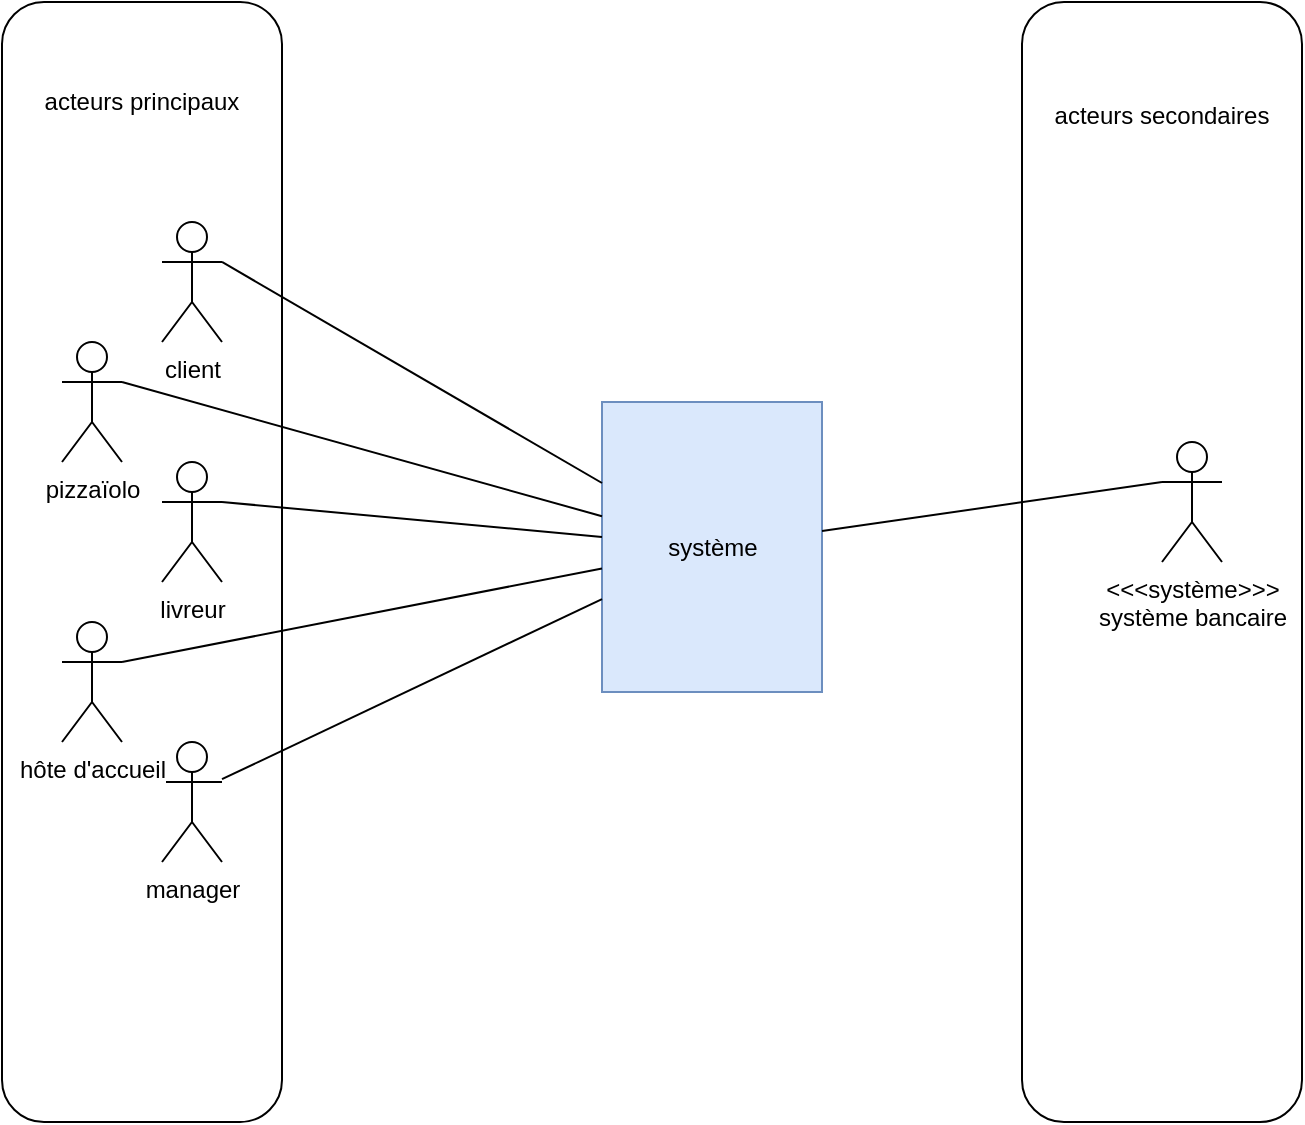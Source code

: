 <mxfile version="12.4.2" type="device" pages="7"><diagram id="XhLXbGGtHvMn8uXU0oV_" name="contexte"><mxGraphModel dx="1326" dy="806" grid="1" gridSize="10" guides="1" tooltips="1" connect="1" arrows="1" fold="1" page="1" pageScale="1" pageWidth="827" pageHeight="1169" math="0" shadow="0"><root><mxCell id="0"/><mxCell id="1" parent="0"/><mxCell id="U2JpTBiaTgrwjKuvZ_HK-41" value="acteurs secondaires&lt;br&gt;&lt;br&gt;&lt;br&gt;&lt;br&gt;&lt;br&gt;&lt;br&gt;&lt;br&gt;&lt;br&gt;&lt;br&gt;&lt;br&gt;&lt;br&gt;&lt;br&gt;&lt;br&gt;&lt;br&gt;&lt;br&gt;&lt;br&gt;&lt;br&gt;&lt;br&gt;&lt;br&gt;&lt;br&gt;&lt;br&gt;&lt;br&gt;&lt;br&gt;&lt;br&gt;&lt;br&gt;&lt;br&gt;&lt;br&gt;&lt;br&gt;&lt;br&gt;&lt;br&gt;&lt;br&gt;&lt;br&gt;" style="shape=ext;rounded=1;html=1;whiteSpace=wrap;" parent="1" vertex="1"><mxGeometry x="520" y="230" width="140" height="560" as="geometry"/></mxCell><mxCell id="U2JpTBiaTgrwjKuvZ_HK-39" value="acteurs principaux&lt;br&gt;&lt;br&gt;&lt;br&gt;&lt;br&gt;&lt;br&gt;&lt;br&gt;&lt;br&gt;&lt;br&gt;&lt;br&gt;&lt;br&gt;&lt;br&gt;&lt;br&gt;&lt;br&gt;&lt;br&gt;&lt;br&gt;&lt;br&gt;&lt;br&gt;&lt;br&gt;&lt;br&gt;&lt;br&gt;&lt;br&gt;&lt;br&gt;&lt;br&gt;&lt;br&gt;&lt;br&gt;&lt;br&gt;&lt;br&gt;&lt;br&gt;&lt;br&gt;&lt;br&gt;&lt;br&gt;&lt;br&gt;&lt;br&gt;" style="shape=ext;rounded=1;html=1;whiteSpace=wrap;" parent="1" vertex="1"><mxGeometry x="10" y="230" width="140" height="560" as="geometry"/></mxCell><mxCell id="U2JpTBiaTgrwjKuvZ_HK-4" value="&amp;lt;&amp;lt;&amp;lt;système&amp;gt;&amp;gt;&amp;gt;&lt;br&gt;système bancaire" style="shape=umlActor;verticalLabelPosition=bottom;labelBackgroundColor=#ffffff;verticalAlign=top;html=1;" parent="1" vertex="1"><mxGeometry x="590" y="450" width="30" height="60" as="geometry"/></mxCell><mxCell id="U2JpTBiaTgrwjKuvZ_HK-5" value="système" style="html=1;fillColor=#dae8fc;strokeColor=#6c8ebf;" parent="1" vertex="1"><mxGeometry x="310" y="430" width="110" height="145" as="geometry"/></mxCell><mxCell id="U2JpTBiaTgrwjKuvZ_HK-43" value="" style="endArrow=none;html=1;exitX=1;exitY=0.333;exitDx=0;exitDy=0;exitPerimeter=0;" parent="1" source="U2JpTBiaTgrwjKuvZ_HK-1" target="U2JpTBiaTgrwjKuvZ_HK-5" edge="1"><mxGeometry width="50" height="50" relative="1" as="geometry"><mxPoint x="-120" y="520" as="sourcePoint"/><mxPoint x="-70" y="470" as="targetPoint"/></mxGeometry></mxCell><mxCell id="U2JpTBiaTgrwjKuvZ_HK-44" value="" style="endArrow=none;html=1;exitX=1;exitY=0.333;exitDx=0;exitDy=0;exitPerimeter=0;" parent="1" target="U2JpTBiaTgrwjKuvZ_HK-5" edge="1"><mxGeometry width="50" height="50" relative="1" as="geometry"><mxPoint x="70" y="560" as="sourcePoint"/><mxPoint x="320" y="630" as="targetPoint"/></mxGeometry></mxCell><mxCell id="U2JpTBiaTgrwjKuvZ_HK-45" value="" style="endArrow=none;html=1;exitX=1;exitY=0.333;exitDx=0;exitDy=0;exitPerimeter=0;" parent="1" target="U2JpTBiaTgrwjKuvZ_HK-5" edge="1"><mxGeometry width="50" height="50" relative="1" as="geometry"><mxPoint x="120" y="480" as="sourcePoint"/><mxPoint x="370" y="550" as="targetPoint"/></mxGeometry></mxCell><mxCell id="U2JpTBiaTgrwjKuvZ_HK-46" value="" style="endArrow=none;html=1;exitX=1;exitY=0.333;exitDx=0;exitDy=0;exitPerimeter=0;" parent="1" target="U2JpTBiaTgrwjKuvZ_HK-5" edge="1"><mxGeometry width="50" height="50" relative="1" as="geometry"><mxPoint x="70" y="420" as="sourcePoint"/><mxPoint x="320" y="490" as="targetPoint"/></mxGeometry></mxCell><mxCell id="U2JpTBiaTgrwjKuvZ_HK-47" value="" style="endArrow=none;html=1;exitX=1;exitY=0.333;exitDx=0;exitDy=0;exitPerimeter=0;" parent="1" target="U2JpTBiaTgrwjKuvZ_HK-5" edge="1"><mxGeometry width="50" height="50" relative="1" as="geometry"><mxPoint x="120" y="618.59" as="sourcePoint"/><mxPoint x="420" y="569.998" as="targetPoint"/></mxGeometry></mxCell><mxCell id="U2JpTBiaTgrwjKuvZ_HK-48" value="" style="endArrow=none;html=1;exitX=0;exitY=0.333;exitDx=0;exitDy=0;exitPerimeter=0;" parent="1" source="U2JpTBiaTgrwjKuvZ_HK-4" target="U2JpTBiaTgrwjKuvZ_HK-5" edge="1"><mxGeometry width="50" height="50" relative="1" as="geometry"><mxPoint x="440" y="680" as="sourcePoint"/><mxPoint x="60" y="810" as="targetPoint"/></mxGeometry></mxCell><mxCell id="U2JpTBiaTgrwjKuvZ_HK-49" value="" style="group" parent="1" vertex="1" connectable="0"><mxGeometry x="40" y="340" width="80" height="320" as="geometry"/></mxCell><mxCell id="U2JpTBiaTgrwjKuvZ_HK-1" value="client&lt;br&gt;" style="shape=umlActor;verticalLabelPosition=bottom;labelBackgroundColor=#ffffff;verticalAlign=top;html=1;" parent="U2JpTBiaTgrwjKuvZ_HK-49" vertex="1"><mxGeometry x="50" width="30" height="60" as="geometry"/></mxCell><mxCell id="U2JpTBiaTgrwjKuvZ_HK-2" value="pizzaïolo&lt;br&gt;" style="shape=umlActor;verticalLabelPosition=bottom;labelBackgroundColor=#ffffff;verticalAlign=top;html=1;" parent="U2JpTBiaTgrwjKuvZ_HK-49" vertex="1"><mxGeometry y="60" width="30" height="60" as="geometry"/></mxCell><mxCell id="U2JpTBiaTgrwjKuvZ_HK-3" value="manager&lt;br&gt;" style="shape=umlActor;verticalLabelPosition=bottom;labelBackgroundColor=#ffffff;verticalAlign=top;html=1;" parent="U2JpTBiaTgrwjKuvZ_HK-49" vertex="1"><mxGeometry x="50" y="260" width="30" height="60" as="geometry"/></mxCell><mxCell id="U2JpTBiaTgrwjKuvZ_HK-23" value="livreur&lt;br&gt;" style="shape=umlActor;verticalLabelPosition=bottom;labelBackgroundColor=#ffffff;verticalAlign=top;html=1;" parent="U2JpTBiaTgrwjKuvZ_HK-49" vertex="1"><mxGeometry x="50" y="120" width="30" height="60" as="geometry"/></mxCell><mxCell id="U2JpTBiaTgrwjKuvZ_HK-35" value="hôte d'accueil" style="shape=umlActor;verticalLabelPosition=bottom;labelBackgroundColor=#ffffff;verticalAlign=top;html=1;" parent="U2JpTBiaTgrwjKuvZ_HK-49" vertex="1"><mxGeometry y="200" width="30" height="60" as="geometry"/></mxCell></root></mxGraphModel></diagram><diagram id="NAIGyVZYg_0ZKd1IYyM7" name="packages"><mxGraphModel dx="700" dy="813" grid="1" gridSize="10" guides="1" tooltips="1" connect="1" arrows="1" fold="1" page="1" pageScale="1" pageWidth="827" pageHeight="1169" math="0" shadow="0"><root><mxCell id="CrdI9D17j_3Bsz4MvZlN-0"/><mxCell id="CrdI9D17j_3Bsz4MvZlN-1" parent="CrdI9D17j_3Bsz4MvZlN-0"/><mxCell id="CrdI9D17j_3Bsz4MvZlN-2" value="système" style="rounded=0;whiteSpace=wrap;html=1;fillColor=#dae8fc;strokeColor=#6c8ebf;horizontal=1;verticalAlign=top;align=right;" parent="CrdI9D17j_3Bsz4MvZlN-1" vertex="1"><mxGeometry x="200" y="40" width="500" height="540" as="geometry"/></mxCell><mxCell id="CrdI9D17j_3Bsz4MvZlN-3" value="&amp;lt;&amp;lt;&amp;lt;système&amp;gt;&amp;gt;&amp;gt;&lt;br&gt;système bancaire" style="shape=umlActor;verticalLabelPosition=bottom;labelBackgroundColor=#ffffff;verticalAlign=top;html=1;" parent="CrdI9D17j_3Bsz4MvZlN-1" vertex="1"><mxGeometry x="740" y="100" width="30" height="60" as="geometry"/></mxCell><mxCell id="CrdI9D17j_3Bsz4MvZlN-4" value="gestion&lt;br&gt;des commandes" style="shape=folder;fontStyle=1;spacingTop=10;tabWidth=40;tabHeight=14;tabPosition=left;html=1;rounded=0;align=right;fillColor=#fff2cc;strokeColor=#d6b656;" parent="CrdI9D17j_3Bsz4MvZlN-1" vertex="1"><mxGeometry x="410" y="70" width="110" height="60" as="geometry"/></mxCell><mxCell id="CrdI9D17j_3Bsz4MvZlN-5" value="gestion&lt;br&gt;administrative" style="shape=folder;fontStyle=1;spacingTop=10;tabWidth=40;tabHeight=14;tabPosition=left;html=1;rounded=0;align=right;fillColor=#fff2cc;strokeColor=#d6b656;" parent="CrdI9D17j_3Bsz4MvZlN-1" vertex="1"><mxGeometry x="248" y="465" width="110" height="70" as="geometry"/></mxCell><mxCell id="CrdI9D17j_3Bsz4MvZlN-6" value="" style="endArrow=none;html=1;exitX=1;exitY=0.333;exitDx=0;exitDy=0;exitPerimeter=0;" parent="CrdI9D17j_3Bsz4MvZlN-1" source="CrdI9D17j_3Bsz4MvZlN-13" target="CrdI9D17j_3Bsz4MvZlN-4" edge="1"><mxGeometry width="50" height="50" relative="1" as="geometry"><mxPoint x="110" y="190" as="sourcePoint"/><mxPoint x="170" y="10" as="targetPoint"/></mxGeometry></mxCell><mxCell id="CrdI9D17j_3Bsz4MvZlN-8" value="" style="endArrow=none;html=1;entryX=0;entryY=0.333;entryDx=0;entryDy=0;entryPerimeter=0;" parent="CrdI9D17j_3Bsz4MvZlN-1" source="CrdI9D17j_3Bsz4MvZlN-4" target="CrdI9D17j_3Bsz4MvZlN-3" edge="1"><mxGeometry width="50" height="50" relative="1" as="geometry"><mxPoint x="20" y="470" as="sourcePoint"/><mxPoint x="70" y="420" as="targetPoint"/></mxGeometry></mxCell><mxCell id="CrdI9D17j_3Bsz4MvZlN-9" value="" style="endArrow=none;html=1;entryX=1;entryY=0.333;entryDx=0;entryDy=0;entryPerimeter=0;" parent="CrdI9D17j_3Bsz4MvZlN-1" source="CrdI9D17j_3Bsz4MvZlN-5" target="CrdI9D17j_3Bsz4MvZlN-15" edge="1"><mxGeometry width="50" height="50" relative="1" as="geometry"><mxPoint x="380" y="332.381" as="sourcePoint"/><mxPoint x="120" y="320" as="targetPoint"/></mxGeometry></mxCell><mxCell id="CrdI9D17j_3Bsz4MvZlN-10" value="gestion&lt;br&gt;des recettes&lt;br&gt;de pizza" style="shape=folder;fontStyle=1;spacingTop=10;tabWidth=40;tabHeight=14;tabPosition=left;html=1;rounded=0;align=right;fillColor=#fff2cc;strokeColor=#d6b656;" parent="CrdI9D17j_3Bsz4MvZlN-1" vertex="1"><mxGeometry x="290" y="370" width="110" height="70" as="geometry"/></mxCell><mxCell id="CrdI9D17j_3Bsz4MvZlN-11" value="" style="endArrow=none;html=1;entryX=1;entryY=0.333;entryDx=0;entryDy=0;entryPerimeter=0;" parent="CrdI9D17j_3Bsz4MvZlN-1" source="CrdI9D17j_3Bsz4MvZlN-4" target="CrdI9D17j_3Bsz4MvZlN-16" edge="1"><mxGeometry width="50" height="50" relative="1" as="geometry"><mxPoint x="20" y="470" as="sourcePoint"/><mxPoint x="110" y="60" as="targetPoint"/></mxGeometry></mxCell><mxCell id="CrdI9D17j_3Bsz4MvZlN-13" value="client&lt;br&gt;" style="shape=umlActor;verticalLabelPosition=bottom;labelBackgroundColor=#ffffff;verticalAlign=top;html=1;" parent="CrdI9D17j_3Bsz4MvZlN-1" vertex="1"><mxGeometry x="60" y="120" width="30" height="60" as="geometry"/></mxCell><mxCell id="CrdI9D17j_3Bsz4MvZlN-14" value="pizzaïolo&lt;br&gt;" style="shape=umlActor;verticalLabelPosition=bottom;labelBackgroundColor=#ffffff;verticalAlign=top;html=1;" parent="CrdI9D17j_3Bsz4MvZlN-1" vertex="1"><mxGeometry x="50" y="330" width="30" height="60" as="geometry"/></mxCell><mxCell id="CrdI9D17j_3Bsz4MvZlN-15" value="manager" style="shape=umlActor;verticalLabelPosition=bottom;labelBackgroundColor=#ffffff;verticalAlign=top;html=1;" parent="CrdI9D17j_3Bsz4MvZlN-1" vertex="1"><mxGeometry x="80" y="470" width="30" height="60" as="geometry"/></mxCell><mxCell id="CrdI9D17j_3Bsz4MvZlN-16" value="livreur&lt;br&gt;" style="shape=umlActor;verticalLabelPosition=bottom;labelBackgroundColor=#ffffff;verticalAlign=top;html=1;" parent="CrdI9D17j_3Bsz4MvZlN-1" vertex="1"><mxGeometry x="110" y="30" width="30" height="60" as="geometry"/></mxCell><mxCell id="CrdI9D17j_3Bsz4MvZlN-17" value="hôte de caisse" style="shape=umlActor;verticalLabelPosition=bottom;labelBackgroundColor=#ffffff;verticalAlign=top;html=1;" parent="CrdI9D17j_3Bsz4MvZlN-1" vertex="1"><mxGeometry x="60" y="220" width="30" height="60" as="geometry"/></mxCell><mxCell id="CrdI9D17j_3Bsz4MvZlN-18" value="" style="endArrow=none;html=1;entryX=1;entryY=0.333;entryDx=0;entryDy=0;entryPerimeter=0;" parent="CrdI9D17j_3Bsz4MvZlN-1" source="CrdI9D17j_3Bsz4MvZlN-10" target="CrdI9D17j_3Bsz4MvZlN-14" edge="1"><mxGeometry width="50" height="50" relative="1" as="geometry"><mxPoint x="320" y="229.934" as="sourcePoint"/><mxPoint x="60" y="229.62" as="targetPoint"/></mxGeometry></mxCell><mxCell id="CrdI9D17j_3Bsz4MvZlN-19" value="gestion&lt;br&gt;des stocks" style="shape=folder;fontStyle=1;spacingTop=10;tabWidth=40;tabHeight=14;tabPosition=left;html=1;rounded=0;align=right;fillColor=#fff2cc;strokeColor=#d6b656;" parent="CrdI9D17j_3Bsz4MvZlN-1" vertex="1"><mxGeometry x="320" y="200" width="110" height="70" as="geometry"/></mxCell><mxCell id="CrdI9D17j_3Bsz4MvZlN-20" value="" style="endArrow=none;html=1;entryX=1;entryY=0.333;entryDx=0;entryDy=0;entryPerimeter=0;" parent="CrdI9D17j_3Bsz4MvZlN-1" source="CrdI9D17j_3Bsz4MvZlN-19" target="CrdI9D17j_3Bsz4MvZlN-14" edge="1"><mxGeometry width="50" height="50" relative="1" as="geometry"><mxPoint x="10" y="650" as="sourcePoint"/><mxPoint x="60" y="600" as="targetPoint"/></mxGeometry></mxCell><mxCell id="CrdI9D17j_3Bsz4MvZlN-23" value="autentification" style="shape=folder;fontStyle=1;spacingTop=10;tabWidth=40;tabHeight=14;tabPosition=left;html=1;rounded=0;align=right;fillColor=#fff2cc;strokeColor=#d6b656;" parent="CrdI9D17j_3Bsz4MvZlN-1" vertex="1"><mxGeometry x="560" y="390" width="110" height="70" as="geometry"/></mxCell><mxCell id="CrdI9D17j_3Bsz4MvZlN-24" value="Use" style="endArrow=open;endSize=12;dashed=1;html=1;" parent="CrdI9D17j_3Bsz4MvZlN-1" source="CrdI9D17j_3Bsz4MvZlN-10" target="CrdI9D17j_3Bsz4MvZlN-23" edge="1"><mxGeometry width="160" relative="1" as="geometry"><mxPoint x="360" y="350" as="sourcePoint"/><mxPoint x="520" y="350" as="targetPoint"/></mxGeometry></mxCell><mxCell id="CrdI9D17j_3Bsz4MvZlN-25" value="Use" style="endArrow=open;endSize=12;dashed=1;html=1;" parent="CrdI9D17j_3Bsz4MvZlN-1" source="CrdI9D17j_3Bsz4MvZlN-4" target="CrdI9D17j_3Bsz4MvZlN-23" edge="1"><mxGeometry width="160" relative="1" as="geometry"><mxPoint x="520" y="90" as="sourcePoint"/><mxPoint x="570" y="391.111" as="targetPoint"/></mxGeometry></mxCell><mxCell id="CrdI9D17j_3Bsz4MvZlN-26" value="Use" style="endArrow=open;endSize=12;dashed=1;html=1;" parent="CrdI9D17j_3Bsz4MvZlN-1" source="CrdI9D17j_3Bsz4MvZlN-19" target="CrdI9D17j_3Bsz4MvZlN-23" edge="1"><mxGeometry width="160" relative="1" as="geometry"><mxPoint x="420" y="418.889" as="sourcePoint"/><mxPoint x="580" y="401.111" as="targetPoint"/></mxGeometry></mxCell><mxCell id="CrdI9D17j_3Bsz4MvZlN-27" value="Use" style="endArrow=open;endSize=12;dashed=1;html=1;" parent="CrdI9D17j_3Bsz4MvZlN-1" source="CrdI9D17j_3Bsz4MvZlN-5" target="CrdI9D17j_3Bsz4MvZlN-23" edge="1"><mxGeometry width="160" relative="1" as="geometry"><mxPoint x="410" y="497.779" as="sourcePoint"/><mxPoint x="570" y="480.001" as="targetPoint"/></mxGeometry></mxCell><mxCell id="hyypPObCW_V8uPju73Rh-0" value="Use" style="endArrow=open;endSize=12;dashed=1;html=1;" parent="CrdI9D17j_3Bsz4MvZlN-1" source="CrdI9D17j_3Bsz4MvZlN-4" target="CrdI9D17j_3Bsz4MvZlN-19" edge="1"><mxGeometry width="160" relative="1" as="geometry"><mxPoint x="488.846" y="140" as="sourcePoint"/><mxPoint x="608.846" y="400" as="targetPoint"/></mxGeometry></mxCell><mxCell id="pLm2lzIcEEMNPyPp4c8v-1" value="" style="endArrow=none;html=1;entryX=1;entryY=0.333;entryDx=0;entryDy=0;entryPerimeter=0;" parent="CrdI9D17j_3Bsz4MvZlN-1" source="CrdI9D17j_3Bsz4MvZlN-4" target="CrdI9D17j_3Bsz4MvZlN-17" edge="1"><mxGeometry width="50" height="50" relative="1" as="geometry"><mxPoint x="40" y="650" as="sourcePoint"/><mxPoint x="90" y="600" as="targetPoint"/></mxGeometry></mxCell><mxCell id="pLm2lzIcEEMNPyPp4c8v-2" value="" style="endArrow=none;html=1;entryX=1;entryY=0.333;entryDx=0;entryDy=0;entryPerimeter=0;" parent="CrdI9D17j_3Bsz4MvZlN-1" source="CrdI9D17j_3Bsz4MvZlN-10" target="CrdI9D17j_3Bsz4MvZlN-15" edge="1"><mxGeometry width="50" height="50" relative="1" as="geometry"><mxPoint x="258" y="507.15" as="sourcePoint"/><mxPoint x="110" y="650" as="targetPoint"/><Array as="points"/></mxGeometry></mxCell></root></mxGraphModel></diagram><diagram id="0vn5-SOPtwWYLvzxI_dC" name="package-Commande"><mxGraphModel dx="2249" dy="822" grid="1" gridSize="10" guides="1" tooltips="1" connect="1" arrows="1" fold="1" page="1" pageScale="1" pageWidth="827" pageHeight="1169" math="0" shadow="0"><root><mxCell id="UFaeZO5mN_KkiBxwFOCU-0"/><mxCell id="UFaeZO5mN_KkiBxwFOCU-1" parent="UFaeZO5mN_KkiBxwFOCU-0"/><mxCell id="UFaeZO5mN_KkiBxwFOCU-2" value="gestion des commandes" style="shape=folder;fontStyle=1;spacingTop=10;tabWidth=171;tabHeight=11;tabPosition=left;html=1;align=right;horizontal=1;verticalAlign=top;labelPosition=center;verticalLabelPosition=middle;fillColor=#fff2cc;strokeColor=#d6b656;" parent="UFaeZO5mN_KkiBxwFOCU-1" vertex="1"><mxGeometry x="240" y="50" width="500" height="880" as="geometry"/></mxCell><mxCell id="UFaeZO5mN_KkiBxwFOCU-3" value="&amp;lt;&amp;lt;&amp;lt;système&amp;gt;&amp;gt;&amp;gt;&lt;br&gt;système bancaire" style="shape=umlActor;verticalLabelPosition=bottom;labelBackgroundColor=#ffffff;verticalAlign=top;html=1;" parent="UFaeZO5mN_KkiBxwFOCU-1" vertex="1"><mxGeometry x="790" y="580" width="30" height="60" as="geometry"/></mxCell><mxCell id="UFaeZO5mN_KkiBxwFOCU-4" value="client&lt;br&gt;" style="shape=umlActor;verticalLabelPosition=bottom;labelBackgroundColor=#ffffff;verticalAlign=top;html=1;" parent="UFaeZO5mN_KkiBxwFOCU-1" vertex="1"><mxGeometry x="20" y="240" width="30" height="60" as="geometry"/></mxCell><mxCell id="UFaeZO5mN_KkiBxwFOCU-5" value="hôte d'accueil" style="shape=umlActor;verticalLabelPosition=bottom;labelBackgroundColor=#ffffff;verticalAlign=top;html=1;" parent="UFaeZO5mN_KkiBxwFOCU-1" vertex="1"><mxGeometry x="130" y="400" width="30" height="60" as="geometry"/></mxCell><mxCell id="UFaeZO5mN_KkiBxwFOCU-6" value="livreur&lt;br&gt;" style="shape=umlActor;verticalLabelPosition=bottom;labelBackgroundColor=#ffffff;verticalAlign=top;html=1;" parent="UFaeZO5mN_KkiBxwFOCU-1" vertex="1"><mxGeometry x="10" y="460" width="30" height="60" as="geometry"/></mxCell><mxCell id="UFaeZO5mN_KkiBxwFOCU-7" value="&lt;div&gt;&lt;span&gt;enregistrer une commande&lt;/span&gt;&lt;/div&gt;" style="ellipse;whiteSpace=wrap;html=1;align=center;" parent="UFaeZO5mN_KkiBxwFOCU-1" vertex="1"><mxGeometry x="460" y="110" width="140" height="70" as="geometry"/></mxCell><mxCell id="UFaeZO5mN_KkiBxwFOCU-9" value="&lt;div&gt;indiquer la livraison&lt;/div&gt;" style="ellipse;whiteSpace=wrap;html=1;align=center;" parent="UFaeZO5mN_KkiBxwFOCU-1" vertex="1"><mxGeometry x="342.35" y="820" width="140" height="70" as="geometry"/></mxCell><mxCell id="UFaeZO5mN_KkiBxwFOCU-10" value="&lt;div&gt;&lt;span&gt;prendre en charge une commande&lt;/span&gt;&lt;/div&gt;" style="ellipse;whiteSpace=wrap;html=1;align=center;" parent="UFaeZO5mN_KkiBxwFOCU-1" vertex="1"><mxGeometry x="260" y="730" width="140" height="70" as="geometry"/></mxCell><mxCell id="UFaeZO5mN_KkiBxwFOCU-11" value="supprimer une commande" style="ellipse;whiteSpace=wrap;html=1;align=center;" parent="UFaeZO5mN_KkiBxwFOCU-1" vertex="1"><mxGeometry x="343" y="160" width="140" height="70" as="geometry"/></mxCell><mxCell id="UFaeZO5mN_KkiBxwFOCU-12" value="&lt;div&gt;&lt;span&gt;consulter catalogue&lt;/span&gt;&lt;/div&gt;" style="ellipse;whiteSpace=wrap;html=1;align=center;" parent="UFaeZO5mN_KkiBxwFOCU-1" vertex="1"><mxGeometry x="270" y="70" width="140" height="70" as="geometry"/></mxCell><mxCell id="UFaeZO5mN_KkiBxwFOCU-13" value="" style="endArrow=none;html=1;exitX=0;exitY=0.333;exitDx=0;exitDy=0;exitPerimeter=0;" parent="UFaeZO5mN_KkiBxwFOCU-1" source="UFaeZO5mN_KkiBxwFOCU-3" target="UFaeZO5mN_KkiBxwFOCU-33" edge="1"><mxGeometry width="50" height="50" relative="1" as="geometry"><mxPoint x="729.996" y="280.004" as="sourcePoint"/><mxPoint x="660" y="640" as="targetPoint"/></mxGeometry></mxCell><mxCell id="UFaeZO5mN_KkiBxwFOCU-14" value="utilisateur" style="shape=umlActor;verticalLabelPosition=bottom;labelBackgroundColor=#ffffff;verticalAlign=top;html=1;" parent="UFaeZO5mN_KkiBxwFOCU-1" vertex="1"><mxGeometry x="140" y="130" width="30" height="60" as="geometry"/></mxCell><mxCell id="UFaeZO5mN_KkiBxwFOCU-15" value="employés" style="shape=umlActor;verticalLabelPosition=bottom;labelBackgroundColor=#ffffff;verticalAlign=top;html=1;" parent="UFaeZO5mN_KkiBxwFOCU-1" vertex="1"><mxGeometry x="90" y="880" width="30" height="60" as="geometry"/></mxCell><mxCell id="UFaeZO5mN_KkiBxwFOCU-16" value="Extends" style="endArrow=block;endSize=16;endFill=0;html=1;" parent="UFaeZO5mN_KkiBxwFOCU-1" edge="1"><mxGeometry width="160" relative="1" as="geometry"><mxPoint x="60" y="260" as="sourcePoint"/><mxPoint x="110" y="210" as="targetPoint"/><Array as="points"/></mxGeometry></mxCell><mxCell id="UFaeZO5mN_KkiBxwFOCU-17" value="Extends" style="endArrow=block;endSize=16;endFill=0;html=1;" parent="UFaeZO5mN_KkiBxwFOCU-1" edge="1"><mxGeometry width="160" relative="1" as="geometry"><mxPoint x="160" y="390" as="sourcePoint"/><mxPoint x="150" y="220" as="targetPoint"/><Array as="points"/></mxGeometry></mxCell><mxCell id="UFaeZO5mN_KkiBxwFOCU-18" value="Extends" style="endArrow=block;endSize=16;endFill=0;html=1;" parent="UFaeZO5mN_KkiBxwFOCU-1" edge="1"><mxGeometry x="-0.548" y="27" width="160" relative="1" as="geometry"><mxPoint x="40" y="550" as="sourcePoint"/><mxPoint x="100" y="840" as="targetPoint"/><Array as="points"/><mxPoint as="offset"/></mxGeometry></mxCell><mxCell id="UFaeZO5mN_KkiBxwFOCU-19" value="" style="endArrow=none;html=1;entryX=1;entryY=0.333;entryDx=0;entryDy=0;entryPerimeter=0;" parent="UFaeZO5mN_KkiBxwFOCU-1" source="UFaeZO5mN_KkiBxwFOCU-12" target="UFaeZO5mN_KkiBxwFOCU-14" edge="1"><mxGeometry width="50" height="50" relative="1" as="geometry"><mxPoint x="40" y="720" as="sourcePoint"/><mxPoint x="-80" y="380" as="targetPoint"/></mxGeometry></mxCell><mxCell id="UFaeZO5mN_KkiBxwFOCU-20" value="" style="endArrow=none;html=1;entryX=1;entryY=0.333;entryDx=0;entryDy=0;entryPerimeter=0;" parent="UFaeZO5mN_KkiBxwFOCU-1" source="UFaeZO5mN_KkiBxwFOCU-9" target="UFaeZO5mN_KkiBxwFOCU-15" edge="1"><mxGeometry width="50" height="50" relative="1" as="geometry"><mxPoint x="294.316" y="528.55" as="sourcePoint"/><mxPoint x="170" y="551.45" as="targetPoint"/></mxGeometry></mxCell><mxCell id="UFaeZO5mN_KkiBxwFOCU-21" value="" style="endArrow=none;html=1;" parent="UFaeZO5mN_KkiBxwFOCU-1" target="UFaeZO5mN_KkiBxwFOCU-11" edge="1"><mxGeometry width="50" height="50" relative="1" as="geometry"><mxPoint x="170" y="150" as="sourcePoint"/><mxPoint x="-27.16" y="190.0" as="targetPoint"/></mxGeometry></mxCell><mxCell id="UFaeZO5mN_KkiBxwFOCU-22" value="" style="endArrow=none;html=1;entryX=1;entryY=0.333;entryDx=0;entryDy=0;entryPerimeter=0;" parent="UFaeZO5mN_KkiBxwFOCU-1" source="UFaeZO5mN_KkiBxwFOCU-10" target="UFaeZO5mN_KkiBxwFOCU-15" edge="1"><mxGeometry width="50" height="50" relative="1" as="geometry"><mxPoint x="324.316" y="157.1" as="sourcePoint"/><mxPoint x="200" y="180" as="targetPoint"/><Array as="points"/></mxGeometry></mxCell><mxCell id="UFaeZO5mN_KkiBxwFOCU-23" value="" style="endArrow=none;html=1;entryX=1;entryY=0.333;entryDx=0;entryDy=0;entryPerimeter=0;" parent="UFaeZO5mN_KkiBxwFOCU-1" source="UFaeZO5mN_KkiBxwFOCU-32" target="UFaeZO5mN_KkiBxwFOCU-5" edge="1"><mxGeometry width="50" height="50" relative="1" as="geometry"><mxPoint x="120" y="450" as="sourcePoint"/><mxPoint x="190" y="335" as="targetPoint"/></mxGeometry></mxCell><mxCell id="UFaeZO5mN_KkiBxwFOCU-24" value="" style="endArrow=none;html=1;entryX=1;entryY=0.333;entryDx=0;entryDy=0;entryPerimeter=0;" parent="UFaeZO5mN_KkiBxwFOCU-1" source="UFaeZO5mN_KkiBxwFOCU-7" target="UFaeZO5mN_KkiBxwFOCU-14" edge="1"><mxGeometry width="50" height="50" relative="1" as="geometry"><mxPoint x="344.316" y="177.1" as="sourcePoint"/><mxPoint x="220" y="200" as="targetPoint"/></mxGeometry></mxCell><mxCell id="UFaeZO5mN_KkiBxwFOCU-25" value="" style="endArrow=none;html=1;" parent="UFaeZO5mN_KkiBxwFOCU-1" source="UFaeZO5mN_KkiBxwFOCU-28" edge="1"><mxGeometry width="50" height="50" relative="1" as="geometry"><mxPoint x="364.316" y="197.1" as="sourcePoint"/><mxPoint x="170" y="150" as="targetPoint"/></mxGeometry></mxCell><mxCell id="UFaeZO5mN_KkiBxwFOCU-26" value="constituer un panier" style="ellipse;whiteSpace=wrap;html=1;" parent="UFaeZO5mN_KkiBxwFOCU-1" vertex="1"><mxGeometry x="610" y="190" width="120" height="80" as="geometry"/></mxCell><mxCell id="UFaeZO5mN_KkiBxwFOCU-27" value="&amp;lt;&amp;lt;include&amp;gt;&amp;gt;" style="edgeStyle=none;html=1;endArrow=open;verticalAlign=bottom;dashed=1;labelBackgroundColor=none;" parent="UFaeZO5mN_KkiBxwFOCU-1" source="UFaeZO5mN_KkiBxwFOCU-7" target="UFaeZO5mN_KkiBxwFOCU-26" edge="1"><mxGeometry x="-0.588" y="-29" width="160" relative="1" as="geometry"><mxPoint x="280" y="360" as="sourcePoint"/><mxPoint x="440" y="360" as="targetPoint"/><mxPoint as="offset"/></mxGeometry></mxCell><mxCell id="UFaeZO5mN_KkiBxwFOCU-28" value="&lt;div&gt;&lt;span&gt;modifier une commande&lt;/span&gt;&lt;/div&gt;" style="ellipse;whiteSpace=wrap;html=1;align=center;" parent="UFaeZO5mN_KkiBxwFOCU-1" vertex="1"><mxGeometry x="280" y="230" width="140" height="70" as="geometry"/></mxCell><mxCell id="UFaeZO5mN_KkiBxwFOCU-29" value="Extends" style="endArrow=block;endSize=16;endFill=0;html=1;" parent="UFaeZO5mN_KkiBxwFOCU-1" edge="1"><mxGeometry x="-0.135" y="33" width="160" relative="1" as="geometry"><mxPoint x="150" y="500" as="sourcePoint"/><mxPoint x="120" y="840" as="targetPoint"/><Array as="points"/><mxPoint y="-1" as="offset"/></mxGeometry></mxCell><mxCell id="UFaeZO5mN_KkiBxwFOCU-30" value="&lt;div&gt;&lt;span&gt;consulter commande&lt;/span&gt;&lt;br&gt;&lt;/div&gt;" style="ellipse;whiteSpace=wrap;html=1;align=center;" parent="UFaeZO5mN_KkiBxwFOCU-1" vertex="1"><mxGeometry x="480" y="350" width="140" height="70" as="geometry"/></mxCell><mxCell id="UFaeZO5mN_KkiBxwFOCU-31" value="Extends" style="endArrow=block;endSize=16;endFill=0;html=1;" parent="UFaeZO5mN_KkiBxwFOCU-1" source="UFaeZO5mN_KkiBxwFOCU-32" target="Gm5bQAd3dm7ofnRc6s9e-1" edge="1"><mxGeometry x="-0.008" y="-12" width="160" relative="1" as="geometry"><mxPoint x="360" y="580" as="sourcePoint"/><mxPoint x="210" y="690" as="targetPoint"/><mxPoint as="offset"/></mxGeometry></mxCell><mxCell id="UFaeZO5mN_KkiBxwFOCU-32" value="&lt;div&gt;&lt;span&gt;EXT1: valider paiement à la livraison&lt;/span&gt;&lt;span&gt;&lt;br&gt;&lt;/span&gt;&lt;/div&gt;" style="ellipse;whiteSpace=wrap;html=1;align=center;" parent="UFaeZO5mN_KkiBxwFOCU-1" vertex="1"><mxGeometry x="250" y="650" width="140" height="70" as="geometry"/></mxCell><mxCell id="UFaeZO5mN_KkiBxwFOCU-33" value="&lt;span&gt;EXT2 : valider paiement en ligne&lt;br&gt;&lt;/span&gt;" style="ellipse;whiteSpace=wrap;html=1;align=center;" parent="UFaeZO5mN_KkiBxwFOCU-1" vertex="1"><mxGeometry x="570" y="690" width="140" height="70" as="geometry"/></mxCell><mxCell id="UFaeZO5mN_KkiBxwFOCU-34" value="Extends" style="endArrow=block;endSize=16;endFill=0;html=1;" parent="UFaeZO5mN_KkiBxwFOCU-1" source="UFaeZO5mN_KkiBxwFOCU-33" target="Gm5bQAd3dm7ofnRc6s9e-1" edge="1"><mxGeometry width="160" relative="1" as="geometry"><mxPoint x="436.25" y="605.25" as="sourcePoint"/><mxPoint x="680" y="1020" as="targetPoint"/></mxGeometry></mxCell><mxCell id="UFaeZO5mN_KkiBxwFOCU-35" value="&lt;div&gt;&lt;span&gt;saisir informations de paiement et/ou livraison&lt;/span&gt;&lt;br&gt;&lt;/div&gt;" style="ellipse;whiteSpace=wrap;html=1;align=center;" parent="UFaeZO5mN_KkiBxwFOCU-1" vertex="1"><mxGeometry x="250" y="320" width="140" height="70" as="geometry"/></mxCell><mxCell id="UFaeZO5mN_KkiBxwFOCU-36" value="" style="endArrow=none;html=1;" parent="UFaeZO5mN_KkiBxwFOCU-1" target="UFaeZO5mN_KkiBxwFOCU-35" edge="1"><mxGeometry width="50" height="50" relative="1" as="geometry"><mxPoint x="170" y="150" as="sourcePoint"/><mxPoint x="310" y="206" as="targetPoint"/></mxGeometry></mxCell><mxCell id="UFaeZO5mN_KkiBxwFOCU-37" value="&amp;lt;&amp;lt;include&amp;gt;&amp;gt;" style="edgeStyle=none;html=1;endArrow=open;verticalAlign=bottom;dashed=1;labelBackgroundColor=none;" parent="UFaeZO5mN_KkiBxwFOCU-1" source="UFaeZO5mN_KkiBxwFOCU-28" target="UFaeZO5mN_KkiBxwFOCU-30" edge="1"><mxGeometry x="0.067" y="-27" width="160" relative="1" as="geometry"><mxPoint x="439.165" y="374.37" as="sourcePoint"/><mxPoint x="490.002" y="405.621" as="targetPoint"/><mxPoint x="1" as="offset"/></mxGeometry></mxCell><mxCell id="UFaeZO5mN_KkiBxwFOCU-38" value="&amp;lt;&amp;lt;include&amp;gt;&amp;gt;" style="edgeStyle=none;html=1;endArrow=open;verticalAlign=bottom;dashed=1;labelBackgroundColor=none;" parent="UFaeZO5mN_KkiBxwFOCU-1" source="UFaeZO5mN_KkiBxwFOCU-11" target="UFaeZO5mN_KkiBxwFOCU-30" edge="1"><mxGeometry x="-0.253" y="24" width="160" relative="1" as="geometry"><mxPoint x="594.565" y="191.99" as="sourcePoint"/><mxPoint x="645.402" y="223.241" as="targetPoint"/><mxPoint y="-1" as="offset"/></mxGeometry></mxCell><mxCell id="Gm5bQAd3dm7ofnRc6s9e-4" value="" style="group" parent="UFaeZO5mN_KkiBxwFOCU-1" vertex="1" connectable="0"><mxGeometry x="430" y="480" width="220" height="162" as="geometry"/></mxCell><mxCell id="UFaeZO5mN_KkiBxwFOCU-8" value="&lt;div&gt;&lt;span&gt;valider le paiement&lt;/span&gt;&lt;/div&gt;" style="ellipse;whiteSpace=wrap;html=1;align=center;" parent="Gm5bQAd3dm7ofnRc6s9e-4" vertex="1"><mxGeometry x="40" width="140" height="70" as="geometry"/></mxCell><mxCell id="Gm5bQAd3dm7ofnRc6s9e-0" value="" style="line;strokeWidth=1;fillColor=none;align=left;verticalAlign=middle;spacingTop=-1;spacingLeft=3;spacingRight=3;rotatable=0;labelPosition=right;points=[];portConstraint=eastwest;" parent="Gm5bQAd3dm7ofnRc6s9e-4" vertex="1"><mxGeometry x="40" y="70" width="140" height="8" as="geometry"/></mxCell><mxCell id="Gm5bQAd3dm7ofnRc6s9e-1" value="&lt;h1 style=&quot;font-size: 14px&quot;&gt;&lt;font style=&quot;font-size: 14px&quot;&gt;extension point&lt;/font&gt;&lt;/h1&gt;&lt;p style=&quot;font-size: 14px&quot;&gt;&lt;font style=&quot;font-size: 14px&quot;&gt;EXT1 : si paiement à la livraison&lt;br&gt;&lt;/font&gt;&lt;/p&gt;&lt;p style=&quot;font-size: 14px&quot;&gt;&lt;font style=&quot;font-size: 14px&quot;&gt;EXT2 : si paiement par internet&lt;/font&gt;&lt;/p&gt;" style="text;html=1;strokeColor=none;fillColor=none;spacing=5;spacingTop=-20;whiteSpace=wrap;overflow=hidden;rounded=0;align=center;" parent="Gm5bQAd3dm7ofnRc6s9e-4" vertex="1"><mxGeometry y="85" width="220" height="77" as="geometry"/></mxCell><mxCell id="59ve8cA2svwQkVT7UDRD-0" value="pizzaïolo" style="shape=umlActor;verticalLabelPosition=bottom;labelBackgroundColor=#ffffff;verticalAlign=top;html=1;" parent="UFaeZO5mN_KkiBxwFOCU-1" vertex="1"><mxGeometry x="20" y="690.0" width="30" height="60" as="geometry"/></mxCell><mxCell id="59ve8cA2svwQkVT7UDRD-1" value="Extends" style="endArrow=block;endSize=16;endFill=0;html=1;" parent="UFaeZO5mN_KkiBxwFOCU-1" edge="1"><mxGeometry x="-0.75" y="-21" width="160" relative="1" as="geometry"><mxPoint x="30" y="780" as="sourcePoint"/><mxPoint x="80" y="870" as="targetPoint"/><Array as="points"/><mxPoint as="offset"/></mxGeometry></mxCell></root></mxGraphModel></diagram><diagram id="G6WyeBptieK9FByUUG9N" name="impact commandes"><mxGraphModel dx="824" dy="956" grid="1" gridSize="10" guides="1" tooltips="1" connect="1" arrows="1" fold="1" page="1" pageScale="1" pageWidth="827" pageHeight="1169" math="0" shadow="0"><root><mxCell id="JYokReBZgaNhskhgunUE-0"/><mxCell id="JYokReBZgaNhskhgunUE-1" parent="JYokReBZgaNhskhgunUE-0"/><mxCell id="JYokReBZgaNhskhgunUE-2" value="&lt;span style=&quot;font-size: 18px&quot;&gt;&lt;b&gt;&lt;u&gt;But&lt;/u&gt;&lt;/b&gt;&lt;/span&gt;" style="rounded=1;whiteSpace=wrap;html=1;shadow=1;glass=0;comic=0;fillColor=#fff2cc;strokeColor=#d6b656;" parent="JYokReBZgaNhskhgunUE-1" vertex="1"><mxGeometry x="40" width="120" height="60" as="geometry"/></mxCell><mxCell id="JYokReBZgaNhskhgunUE-3" value="&lt;b&gt;&lt;u&gt;&lt;font style=&quot;font-size: 18px&quot;&gt;Acteur&lt;/font&gt;&lt;/u&gt;&lt;/b&gt;" style="rounded=1;whiteSpace=wrap;html=1;shadow=1;glass=0;comic=0;fillColor=#d5e8d4;strokeColor=#82b366;" parent="JYokReBZgaNhskhgunUE-1" vertex="1"><mxGeometry x="260" width="120" height="60" as="geometry"/></mxCell><mxCell id="JYokReBZgaNhskhgunUE-4" value="&lt;b&gt;&lt;u&gt;&lt;font style=&quot;font-size: 18px&quot;&gt;Impact&lt;/font&gt;&lt;/u&gt;&lt;/b&gt;" style="rounded=1;whiteSpace=wrap;html=1;shadow=1;glass=0;comic=0;fillColor=#dae8fc;strokeColor=#6c8ebf;" parent="JYokReBZgaNhskhgunUE-1" vertex="1"><mxGeometry x="480" width="120" height="60" as="geometry"/></mxCell><mxCell id="JYokReBZgaNhskhgunUE-5" value="&lt;b&gt;&lt;u&gt;&lt;font style=&quot;font-size: 18px&quot;&gt;Use Cases&lt;/font&gt;&lt;/u&gt;&lt;/b&gt;" style="rounded=1;whiteSpace=wrap;html=1;shadow=1;glass=0;comic=0;fillColor=#f8cecc;strokeColor=#b85450;" parent="JYokReBZgaNhskhgunUE-1" vertex="1"><mxGeometry x="700" width="120" height="60" as="geometry"/></mxCell><mxCell id="JYokReBZgaNhskhgunUE-6" value="&lt;font style=&quot;font-size: 18px&quot;&gt;commande&lt;/font&gt;" style="rounded=1;whiteSpace=wrap;html=1;shadow=1;glass=0;comic=0;fillColor=#fff2cc;strokeColor=#d6b656;" parent="JYokReBZgaNhskhgunUE-1" vertex="1"><mxGeometry x="40" y="300" width="120" height="60" as="geometry"/></mxCell><mxCell id="JYokReBZgaNhskhgunUE-7" value="&lt;font style=&quot;font-size: 18px&quot;&gt;Hôte d'Accueil&lt;/font&gt;" style="rounded=1;whiteSpace=wrap;html=1;shadow=1;glass=0;comic=0;fillColor=#d5e8d4;strokeColor=#82b366;" parent="JYokReBZgaNhskhgunUE-1" vertex="1"><mxGeometry x="260" y="150" width="120" height="60" as="geometry"/></mxCell><mxCell id="Qif0YTfs1bVk94M3N_r5-0" value="&lt;span style=&quot;font-size: 18px&quot;&gt;Client&lt;/span&gt;" style="rounded=1;whiteSpace=wrap;html=1;shadow=1;glass=0;comic=0;fillColor=#d5e8d4;strokeColor=#82b366;" parent="JYokReBZgaNhskhgunUE-1" vertex="1"><mxGeometry x="260" y="560" width="120" height="60" as="geometry"/></mxCell><mxCell id="Qif0YTfs1bVk94M3N_r5-1" value="&lt;span style=&quot;font-size: 18px&quot;&gt;employé&lt;/span&gt;" style="rounded=1;whiteSpace=wrap;html=1;shadow=1;glass=0;comic=0;fillColor=#d5e8d4;strokeColor=#82b366;" parent="JYokReBZgaNhskhgunUE-1" vertex="1"><mxGeometry x="260" y="390" width="120" height="60" as="geometry"/></mxCell><mxCell id="MhESt7xfwmrBKNadODu8-1" value="&lt;span style=&quot;font-size: 18px&quot;&gt;système bancaire&lt;br&gt;&lt;/span&gt;" style="rounded=1;whiteSpace=wrap;html=1;shadow=1;glass=0;comic=0;fillColor=#d5e8d4;strokeColor=#82b366;" parent="JYokReBZgaNhskhgunUE-1" vertex="1"><mxGeometry x="260" y="70" width="120" height="60" as="geometry"/></mxCell><mxCell id="MhESt7xfwmrBKNadODu8-3" value="&lt;font style=&quot;font-size: 18px&quot;&gt;valider un paiement en ligne&lt;/font&gt;" style="rounded=1;whiteSpace=wrap;html=1;shadow=1;glass=0;comic=0;fillColor=#dae8fc;strokeColor=#6c8ebf;" parent="JYokReBZgaNhskhgunUE-1" vertex="1"><mxGeometry x="480" y="70" width="120" height="60" as="geometry"/></mxCell><mxCell id="MhESt7xfwmrBKNadODu8-4" value="" style="edgeStyle=elbowEdgeStyle;elbow=horizontal;endArrow=classic;html=1;strokeWidth=3;exitX=1;exitY=0.5;exitDx=0;exitDy=0;" parent="JYokReBZgaNhskhgunUE-1" source="JYokReBZgaNhskhgunUE-6" target="MhESt7xfwmrBKNadODu8-1" edge="1"><mxGeometry width="50" height="50" relative="1" as="geometry"><mxPoint x="190" y="180" as="sourcePoint"/><mxPoint x="240" y="130" as="targetPoint"/></mxGeometry></mxCell><mxCell id="MhESt7xfwmrBKNadODu8-5" value="" style="edgeStyle=elbowEdgeStyle;elbow=horizontal;endArrow=classic;html=1;strokeWidth=3;exitX=1;exitY=0.5;exitDx=0;exitDy=0;entryX=0;entryY=0.5;entryDx=0;entryDy=0;" parent="JYokReBZgaNhskhgunUE-1" source="MhESt7xfwmrBKNadODu8-1" target="MhESt7xfwmrBKNadODu8-3" edge="1"><mxGeometry width="50" height="50" relative="1" as="geometry"><mxPoint x="340" y="400" as="sourcePoint"/><mxPoint x="440" y="130" as="targetPoint"/></mxGeometry></mxCell><mxCell id="MhESt7xfwmrBKNadODu8-6" value="" style="edgeStyle=elbowEdgeStyle;elbow=horizontal;endArrow=classic;html=1;strokeWidth=3;exitX=1;exitY=0.5;exitDx=0;exitDy=0;entryX=0;entryY=0.5;entryDx=0;entryDy=0;" parent="JYokReBZgaNhskhgunUE-1" source="JYokReBZgaNhskhgunUE-7" target="MhESt7xfwmrBKNadODu8-7" edge="1"><mxGeometry width="50" height="50" relative="1" as="geometry"><mxPoint x="410" y="179.5" as="sourcePoint"/><mxPoint x="440" y="180" as="targetPoint"/></mxGeometry></mxCell><mxCell id="MhESt7xfwmrBKNadODu8-7" value="&lt;span style=&quot;font-size: 18px&quot;&gt;impacts des clients&lt;br&gt;&lt;/span&gt;" style="rounded=1;whiteSpace=wrap;html=1;shadow=1;glass=0;comic=0;fillColor=#dae8fc;strokeColor=#6c8ebf;" parent="JYokReBZgaNhskhgunUE-1" vertex="1"><mxGeometry x="480" y="310" width="120" height="60" as="geometry"/></mxCell><mxCell id="MhESt7xfwmrBKNadODu8-8" value="" style="edgeStyle=elbowEdgeStyle;elbow=horizontal;endArrow=classic;html=1;strokeWidth=3;exitX=1;exitY=0.5;exitDx=0;exitDy=0;entryX=0;entryY=0.5;entryDx=0;entryDy=0;" parent="JYokReBZgaNhskhgunUE-1" source="JYokReBZgaNhskhgunUE-6" target="JYokReBZgaNhskhgunUE-7" edge="1"><mxGeometry width="50" height="50" relative="1" as="geometry"><mxPoint x="170" y="340" as="sourcePoint"/><mxPoint x="270" y="70" as="targetPoint"/></mxGeometry></mxCell><mxCell id="MhESt7xfwmrBKNadODu8-9" value="&lt;span style=&quot;font-size: 18px&quot;&gt;impacts des employés&lt;br&gt;&lt;/span&gt;" style="rounded=1;whiteSpace=wrap;html=1;shadow=1;glass=0;comic=0;fillColor=#dae8fc;strokeColor=#6c8ebf;" parent="JYokReBZgaNhskhgunUE-1" vertex="1"><mxGeometry x="480" y="230" width="120" height="60" as="geometry"/></mxCell><mxCell id="MhESt7xfwmrBKNadODu8-10" value="" style="edgeStyle=elbowEdgeStyle;elbow=horizontal;endArrow=classic;html=1;strokeWidth=3;exitX=1;exitY=0.5;exitDx=0;exitDy=0;entryX=0;entryY=0.5;entryDx=0;entryDy=0;" parent="JYokReBZgaNhskhgunUE-1" source="JYokReBZgaNhskhgunUE-7" target="MhESt7xfwmrBKNadODu8-9" edge="1"><mxGeometry width="50" height="50" relative="1" as="geometry"><mxPoint x="390" y="190" as="sourcePoint"/><mxPoint x="490" y="190" as="targetPoint"/></mxGeometry></mxCell><mxCell id="MhESt7xfwmrBKNadODu8-11" value="" style="edgeStyle=elbowEdgeStyle;elbow=horizontal;endArrow=classic;html=1;strokeWidth=3;exitX=1;exitY=0.5;exitDx=0;exitDy=0;entryX=0;entryY=0.5;entryDx=0;entryDy=0;" parent="JYokReBZgaNhskhgunUE-1" source="JYokReBZgaNhskhgunUE-6" target="Qif0YTfs1bVk94M3N_r5-1" edge="1"><mxGeometry width="50" height="50" relative="1" as="geometry"><mxPoint x="170" y="340" as="sourcePoint"/><mxPoint x="270" y="70" as="targetPoint"/></mxGeometry></mxCell><mxCell id="MhESt7xfwmrBKNadODu8-13" value="&lt;span style=&quot;font-size: 18px&quot;&gt;valider un paiement&lt;br&gt;&lt;/span&gt;" style="rounded=1;whiteSpace=wrap;html=1;shadow=1;glass=0;comic=0;fillColor=#dae8fc;strokeColor=#6c8ebf;" parent="JYokReBZgaNhskhgunUE-1" vertex="1"><mxGeometry x="480" y="150" width="120" height="60" as="geometry"/></mxCell><mxCell id="MhESt7xfwmrBKNadODu8-14" value="" style="edgeStyle=elbowEdgeStyle;elbow=horizontal;endArrow=classic;html=1;strokeWidth=3;exitX=1;exitY=0.5;exitDx=0;exitDy=0;entryX=0;entryY=0.5;entryDx=0;entryDy=0;" parent="JYokReBZgaNhskhgunUE-1" source="JYokReBZgaNhskhgunUE-7" target="MhESt7xfwmrBKNadODu8-13" edge="1"><mxGeometry width="50" height="50" relative="1" as="geometry"><mxPoint x="390" y="190" as="sourcePoint"/><mxPoint x="410" y="402" as="targetPoint"/></mxGeometry></mxCell><mxCell id="MhESt7xfwmrBKNadODu8-15" value="&lt;span style=&quot;font-size: 18px&quot;&gt;prendre en charge une commande&lt;br&gt;&lt;/span&gt;" style="rounded=1;whiteSpace=wrap;html=1;shadow=1;glass=0;comic=0;fillColor=#dae8fc;strokeColor=#6c8ebf;" parent="JYokReBZgaNhskhgunUE-1" vertex="1"><mxGeometry x="480" y="390" width="120" height="60" as="geometry"/></mxCell><mxCell id="MhESt7xfwmrBKNadODu8-16" value="" style="edgeStyle=elbowEdgeStyle;elbow=horizontal;endArrow=classic;html=1;strokeWidth=3;exitX=1;exitY=0.5;exitDx=0;exitDy=0;entryX=0;entryY=0.5;entryDx=0;entryDy=0;" parent="JYokReBZgaNhskhgunUE-1" source="Qif0YTfs1bVk94M3N_r5-1" target="MhESt7xfwmrBKNadODu8-15" edge="1"><mxGeometry width="50" height="50" relative="1" as="geometry"><mxPoint x="390" y="600" as="sourcePoint"/><mxPoint x="490" y="580" as="targetPoint"/></mxGeometry></mxCell><mxCell id="MhESt7xfwmrBKNadODu8-17" value="&lt;span style=&quot;font-size: 18px&quot;&gt;indiquer la fin d'une opération&lt;br&gt;&lt;/span&gt;" style="rounded=1;whiteSpace=wrap;html=1;shadow=1;glass=0;comic=0;fillColor=#dae8fc;strokeColor=#6c8ebf;" parent="JYokReBZgaNhskhgunUE-1" vertex="1"><mxGeometry x="480" y="470" width="120" height="60" as="geometry"/></mxCell><mxCell id="MhESt7xfwmrBKNadODu8-18" value="" style="edgeStyle=elbowEdgeStyle;elbow=horizontal;endArrow=classic;html=1;strokeWidth=3;entryX=0;entryY=0.5;entryDx=0;entryDy=0;exitX=1;exitY=0.5;exitDx=0;exitDy=0;" parent="JYokReBZgaNhskhgunUE-1" source="Qif0YTfs1bVk94M3N_r5-1" target="MhESt7xfwmrBKNadODu8-17" edge="1"><mxGeometry width="50" height="50" relative="1" as="geometry"><mxPoint x="380" y="620" as="sourcePoint"/><mxPoint x="430.005" y="849.412" as="targetPoint"/></mxGeometry></mxCell><mxCell id="MhESt7xfwmrBKNadODu8-19" value="" style="edgeStyle=elbowEdgeStyle;elbow=horizontal;endArrow=classic;html=1;strokeWidth=3;exitX=1;exitY=0.5;exitDx=0;exitDy=0;entryX=0;entryY=0.5;entryDx=0;entryDy=0;" parent="JYokReBZgaNhskhgunUE-1" source="JYokReBZgaNhskhgunUE-6" target="Qif0YTfs1bVk94M3N_r5-0" edge="1"><mxGeometry width="50" height="50" relative="1" as="geometry"><mxPoint x="170" y="340" as="sourcePoint"/><mxPoint x="270" y="430" as="targetPoint"/></mxGeometry></mxCell><mxCell id="MhESt7xfwmrBKNadODu8-20" value="&lt;span style=&quot;font-size: 18px&quot;&gt;consulter le catalogue&lt;br&gt;&lt;/span&gt;" style="rounded=1;whiteSpace=wrap;html=1;shadow=1;glass=0;comic=0;fillColor=#dae8fc;strokeColor=#6c8ebf;" parent="JYokReBZgaNhskhgunUE-1" vertex="1"><mxGeometry x="480" y="560" width="120" height="60" as="geometry"/></mxCell><mxCell id="MhESt7xfwmrBKNadODu8-21" value="&lt;span style=&quot;font-size: 18px&quot;&gt;constituer un panier&lt;br&gt;&lt;/span&gt;" style="rounded=1;whiteSpace=wrap;html=1;shadow=1;glass=0;comic=0;fillColor=#dae8fc;strokeColor=#6c8ebf;" parent="JYokReBZgaNhskhgunUE-1" vertex="1"><mxGeometry x="480" y="640" width="120" height="60" as="geometry"/></mxCell><mxCell id="MhESt7xfwmrBKNadODu8-22" value="&lt;span style=&quot;font-size: 18px&quot;&gt;saisir informations de paiement et de livraison&lt;br&gt;&lt;/span&gt;" style="rounded=1;whiteSpace=wrap;html=1;shadow=1;glass=0;comic=0;fillColor=#dae8fc;strokeColor=#6c8ebf;" parent="JYokReBZgaNhskhgunUE-1" vertex="1"><mxGeometry x="480" y="800" width="120" height="120" as="geometry"/></mxCell><mxCell id="MhESt7xfwmrBKNadODu8-25" value="" style="edgeStyle=elbowEdgeStyle;elbow=horizontal;endArrow=classic;html=1;strokeWidth=3;exitX=1;exitY=0.5;exitDx=0;exitDy=0;entryX=0;entryY=0.5;entryDx=0;entryDy=0;" parent="JYokReBZgaNhskhgunUE-1" source="Qif0YTfs1bVk94M3N_r5-0" target="MhESt7xfwmrBKNadODu8-20" edge="1"><mxGeometry width="50" height="50" relative="1" as="geometry"><mxPoint x="310" y="710" as="sourcePoint"/><mxPoint x="410" y="960" as="targetPoint"/></mxGeometry></mxCell><mxCell id="MhESt7xfwmrBKNadODu8-26" value="" style="edgeStyle=elbowEdgeStyle;elbow=horizontal;endArrow=classic;html=1;strokeWidth=3;exitX=1;exitY=0.5;exitDx=0;exitDy=0;entryX=0;entryY=0.5;entryDx=0;entryDy=0;" parent="JYokReBZgaNhskhgunUE-1" source="Qif0YTfs1bVk94M3N_r5-0" target="MhESt7xfwmrBKNadODu8-21" edge="1"><mxGeometry width="50" height="50" relative="1" as="geometry"><mxPoint x="290" y="760" as="sourcePoint"/><mxPoint x="390" y="1010" as="targetPoint"/></mxGeometry></mxCell><mxCell id="MhESt7xfwmrBKNadODu8-27" value="" style="edgeStyle=elbowEdgeStyle;elbow=horizontal;endArrow=classic;html=1;strokeWidth=3;exitX=1;exitY=0.5;exitDx=0;exitDy=0;entryX=0;entryY=0.5;entryDx=0;entryDy=0;" parent="JYokReBZgaNhskhgunUE-1" source="Qif0YTfs1bVk94M3N_r5-0" target="MhESt7xfwmrBKNadODu8-22" edge="1"><mxGeometry width="50" height="50" relative="1" as="geometry"><mxPoint x="190" y="360" as="sourcePoint"/><mxPoint x="290" y="610" as="targetPoint"/></mxGeometry></mxCell><mxCell id="MhESt7xfwmrBKNadODu8-29" value="" style="edgeStyle=elbowEdgeStyle;elbow=horizontal;endArrow=classic;html=1;strokeWidth=3;exitX=1;exitY=0.5;exitDx=0;exitDy=0;entryX=0;entryY=0.5;entryDx=0;entryDy=0;" parent="JYokReBZgaNhskhgunUE-1" source="Qif0YTfs1bVk94M3N_r5-0" target="MhESt7xfwmrBKNadODu8-28" edge="1"><mxGeometry width="50" height="50" relative="1" as="geometry"><mxPoint x="389.69" y="589.69" as="sourcePoint"/><mxPoint x="489.69" y="780.034" as="targetPoint"/></mxGeometry></mxCell><mxCell id="MhESt7xfwmrBKNadODu8-30" value="&lt;span style=&quot;font-size: 18px&quot;&gt;modifier une commande&lt;br&gt;&lt;/span&gt;" style="rounded=1;whiteSpace=wrap;html=1;shadow=1;glass=0;comic=0;fillColor=#dae8fc;strokeColor=#6c8ebf;" parent="JYokReBZgaNhskhgunUE-1" vertex="1"><mxGeometry x="480" y="940" width="120" height="60" as="geometry"/></mxCell><mxCell id="MhESt7xfwmrBKNadODu8-31" value="" style="edgeStyle=elbowEdgeStyle;elbow=horizontal;endArrow=classic;html=1;strokeWidth=3;exitX=1;exitY=0.5;exitDx=0;exitDy=0;entryX=0;entryY=0.5;entryDx=0;entryDy=0;" parent="JYokReBZgaNhskhgunUE-1" source="Qif0YTfs1bVk94M3N_r5-0" target="MhESt7xfwmrBKNadODu8-30" edge="1"><mxGeometry width="50" height="50" relative="1" as="geometry"><mxPoint x="380.0" y="640.004" as="sourcePoint"/><mxPoint x="480.0" y="940.004" as="targetPoint"/></mxGeometry></mxCell><mxCell id="MhESt7xfwmrBKNadODu8-32" value="&lt;span style=&quot;font-size: 18px&quot;&gt;supprimer une commande&lt;br&gt;&lt;/span&gt;" style="rounded=1;whiteSpace=wrap;html=1;shadow=1;glass=0;comic=0;fillColor=#dae8fc;strokeColor=#6c8ebf;" parent="JYokReBZgaNhskhgunUE-1" vertex="1"><mxGeometry x="480" y="1020" width="120" height="60" as="geometry"/></mxCell><mxCell id="MhESt7xfwmrBKNadODu8-33" value="" style="edgeStyle=elbowEdgeStyle;elbow=horizontal;endArrow=classic;html=1;strokeWidth=3;exitX=1;exitY=0.5;exitDx=0;exitDy=0;entryX=0;entryY=0.5;entryDx=0;entryDy=0;" parent="JYokReBZgaNhskhgunUE-1" source="Qif0YTfs1bVk94M3N_r5-0" target="MhESt7xfwmrBKNadODu8-32" edge="1"><mxGeometry width="50" height="50" relative="1" as="geometry"><mxPoint x="389.69" y="600.034" as="sourcePoint"/><mxPoint x="489.69" y="980.034" as="targetPoint"/></mxGeometry></mxCell><mxCell id="MhESt7xfwmrBKNadODu8-34" value="&lt;span style=&quot;font-size: 18px&quot;&gt;consulter une commande&lt;br&gt;&lt;/span&gt;" style="rounded=1;whiteSpace=wrap;html=1;shadow=1;glass=0;comic=0;fillColor=#dae8fc;strokeColor=#6c8ebf;" parent="JYokReBZgaNhskhgunUE-1" vertex="1"><mxGeometry x="480" y="1100" width="120" height="60" as="geometry"/></mxCell><mxCell id="MhESt7xfwmrBKNadODu8-35" value="" style="edgeStyle=elbowEdgeStyle;elbow=horizontal;endArrow=classic;html=1;strokeWidth=3;exitX=1;exitY=0.5;exitDx=0;exitDy=0;entryX=0;entryY=0.5;entryDx=0;entryDy=0;" parent="JYokReBZgaNhskhgunUE-1" source="Qif0YTfs1bVk94M3N_r5-0" target="MhESt7xfwmrBKNadODu8-34" edge="1"><mxGeometry width="50" height="50" relative="1" as="geometry"><mxPoint x="363.295" y="670.002" as="sourcePoint"/><mxPoint x="463.295" y="1130.002" as="targetPoint"/></mxGeometry></mxCell><mxCell id="MhESt7xfwmrBKNadODu8-36" value="&lt;font style=&quot;font-size: 18px&quot;&gt;UC1.1&lt;/font&gt;" style="rounded=1;whiteSpace=wrap;html=1;shadow=1;glass=0;comic=0;fillColor=#f8cecc;strokeColor=#b85450;" parent="JYokReBZgaNhskhgunUE-1" vertex="1"><mxGeometry x="700" y="70" width="120" height="60" as="geometry"/></mxCell><mxCell id="MhESt7xfwmrBKNadODu8-38" value="&lt;font style=&quot;font-size: 18px&quot;&gt;UC1.9&lt;/font&gt;" style="rounded=1;whiteSpace=wrap;html=1;shadow=1;glass=0;comic=0;fillColor=#f8cecc;strokeColor=#b85450;" parent="JYokReBZgaNhskhgunUE-1" vertex="1"><mxGeometry x="700" y="940" width="120" height="60" as="geometry"/></mxCell><mxCell id="MhESt7xfwmrBKNadODu8-39" value="&lt;font style=&quot;font-size: 18px&quot;&gt;UC1.8&lt;/font&gt;" style="rounded=1;whiteSpace=wrap;html=1;shadow=1;glass=0;comic=0;fillColor=#f8cecc;strokeColor=#b85450;" parent="JYokReBZgaNhskhgunUE-1" vertex="1"><mxGeometry x="700" y="830" width="120" height="60" as="geometry"/></mxCell><mxCell id="MhESt7xfwmrBKNadODu8-40" value="&lt;font style=&quot;font-size: 18px&quot;&gt;UC1.7&lt;/font&gt;" style="rounded=1;whiteSpace=wrap;html=1;shadow=1;glass=0;comic=0;fillColor=#f8cecc;strokeColor=#b85450;" parent="JYokReBZgaNhskhgunUE-1" vertex="1"><mxGeometry x="700" y="720" width="120" height="60" as="geometry"/></mxCell><mxCell id="MhESt7xfwmrBKNadODu8-41" value="&lt;font style=&quot;font-size: 18px&quot;&gt;UC1.6&lt;/font&gt;" style="rounded=1;whiteSpace=wrap;html=1;shadow=1;glass=0;comic=0;fillColor=#f8cecc;strokeColor=#b85450;" parent="JYokReBZgaNhskhgunUE-1" vertex="1"><mxGeometry x="700" y="640" width="120" height="60" as="geometry"/></mxCell><mxCell id="MhESt7xfwmrBKNadODu8-42" value="&lt;font style=&quot;font-size: 18px&quot;&gt;UC1.5&lt;/font&gt;" style="rounded=1;whiteSpace=wrap;html=1;shadow=1;glass=0;comic=0;fillColor=#f8cecc;strokeColor=#b85450;" parent="JYokReBZgaNhskhgunUE-1" vertex="1"><mxGeometry x="700" y="560.0" width="120" height="60" as="geometry"/></mxCell><mxCell id="MhESt7xfwmrBKNadODu8-43" value="&lt;font style=&quot;font-size: 18px&quot;&gt;UC1.4&lt;/font&gt;" style="rounded=1;whiteSpace=wrap;html=1;shadow=1;glass=0;comic=0;fillColor=#f8cecc;strokeColor=#b85450;" parent="JYokReBZgaNhskhgunUE-1" vertex="1"><mxGeometry x="700" y="470" width="120" height="60" as="geometry"/></mxCell><mxCell id="MhESt7xfwmrBKNadODu8-44" value="&lt;font style=&quot;font-size: 18px&quot;&gt;UC1.3&lt;/font&gt;" style="rounded=1;whiteSpace=wrap;html=1;shadow=1;glass=0;comic=0;fillColor=#f8cecc;strokeColor=#b85450;" parent="JYokReBZgaNhskhgunUE-1" vertex="1"><mxGeometry x="700" y="390" width="120" height="60" as="geometry"/></mxCell><mxCell id="MhESt7xfwmrBKNadODu8-45" value="&lt;font style=&quot;font-size: 18px&quot;&gt;UC1.2&lt;/font&gt;" style="rounded=1;whiteSpace=wrap;html=1;shadow=1;glass=0;comic=0;fillColor=#f8cecc;strokeColor=#b85450;" parent="JYokReBZgaNhskhgunUE-1" vertex="1"><mxGeometry x="700" y="150" width="120" height="60" as="geometry"/></mxCell><mxCell id="MhESt7xfwmrBKNadODu8-47" value="&lt;font style=&quot;font-size: 18px&quot;&gt;UC1.10&lt;/font&gt;" style="rounded=1;whiteSpace=wrap;html=1;shadow=1;glass=0;comic=0;fillColor=#f8cecc;strokeColor=#b85450;" parent="JYokReBZgaNhskhgunUE-1" vertex="1"><mxGeometry x="700" y="1020" width="120" height="60" as="geometry"/></mxCell><mxCell id="MhESt7xfwmrBKNadODu8-48" value="&lt;font style=&quot;font-size: 18px&quot;&gt;UC1.11&lt;br&gt;&lt;/font&gt;" style="rounded=1;whiteSpace=wrap;html=1;shadow=1;glass=0;comic=0;fillColor=#f8cecc;strokeColor=#b85450;" parent="JYokReBZgaNhskhgunUE-1" vertex="1"><mxGeometry x="700" y="1100" width="120" height="60" as="geometry"/></mxCell><mxCell id="MhESt7xfwmrBKNadODu8-55" value="" style="edgeStyle=elbowEdgeStyle;elbow=horizontal;endArrow=classic;html=1;strokeWidth=3;exitX=1;exitY=0.5;exitDx=0;exitDy=0;entryX=0;entryY=0.5;entryDx=0;entryDy=0;" parent="JYokReBZgaNhskhgunUE-1" source="MhESt7xfwmrBKNadODu8-3" target="MhESt7xfwmrBKNadODu8-36" edge="1"><mxGeometry width="50" height="50" relative="1" as="geometry"><mxPoint x="640.005" y="99.411" as="sourcePoint"/><mxPoint x="640" y="110" as="targetPoint"/></mxGeometry></mxCell><mxCell id="MhESt7xfwmrBKNadODu8-57" value="" style="edgeStyle=elbowEdgeStyle;elbow=horizontal;endArrow=classic;html=1;strokeWidth=3;exitX=1;exitY=0.5;exitDx=0;exitDy=0;entryX=0;entryY=0.5;entryDx=0;entryDy=0;" parent="JYokReBZgaNhskhgunUE-1" source="MhESt7xfwmrBKNadODu8-13" target="MhESt7xfwmrBKNadODu8-45" edge="1"><mxGeometry width="50" height="50" relative="1" as="geometry"><mxPoint x="670.005" y="340.001" as="sourcePoint"/><mxPoint x="660" y="340" as="targetPoint"/></mxGeometry></mxCell><mxCell id="MhESt7xfwmrBKNadODu8-58" value="" style="edgeStyle=elbowEdgeStyle;elbow=horizontal;endArrow=classic;html=1;strokeWidth=3;exitX=1;exitY=0.5;exitDx=0;exitDy=0;entryX=0;entryY=0.5;entryDx=0;entryDy=0;" parent="JYokReBZgaNhskhgunUE-1" source="MhESt7xfwmrBKNadODu8-15" target="MhESt7xfwmrBKNadODu8-44" edge="1"><mxGeometry width="50" height="50" relative="1" as="geometry"><mxPoint x="620.005" y="420.001" as="sourcePoint"/><mxPoint x="660" y="420" as="targetPoint"/></mxGeometry></mxCell><mxCell id="MhESt7xfwmrBKNadODu8-60" value="" style="edgeStyle=elbowEdgeStyle;elbow=horizontal;endArrow=classic;html=1;strokeWidth=3;entryX=0;entryY=0.5;entryDx=0;entryDy=0;exitX=1;exitY=0.5;exitDx=0;exitDy=0;" parent="JYokReBZgaNhskhgunUE-1" source="MhESt7xfwmrBKNadODu8-17" target="MhESt7xfwmrBKNadODu8-43" edge="1"><mxGeometry width="50" height="50" relative="1" as="geometry"><mxPoint x="640" y="390" as="sourcePoint"/><mxPoint x="680.005" y="499.411" as="targetPoint"/></mxGeometry></mxCell><mxCell id="MhESt7xfwmrBKNadODu8-61" value="" style="edgeStyle=elbowEdgeStyle;elbow=horizontal;endArrow=classic;html=1;strokeWidth=3;exitX=1;exitY=0.5;exitDx=0;exitDy=0;entryX=0;entryY=0.5;entryDx=0;entryDy=0;" parent="JYokReBZgaNhskhgunUE-1" source="MhESt7xfwmrBKNadODu8-32" target="MhESt7xfwmrBKNadODu8-47" edge="1"><mxGeometry width="50" height="50" relative="1" as="geometry"><mxPoint x="570.005" y="1040.001" as="sourcePoint"/><mxPoint x="670.005" y="1040.001" as="targetPoint"/></mxGeometry></mxCell><mxCell id="MhESt7xfwmrBKNadODu8-62" value="" style="edgeStyle=elbowEdgeStyle;elbow=horizontal;endArrow=classic;html=1;strokeWidth=3;exitX=1;exitY=0.5;exitDx=0;exitDy=0;entryX=0;entryY=0.5;entryDx=0;entryDy=0;" parent="JYokReBZgaNhskhgunUE-1" source="MhESt7xfwmrBKNadODu8-34" target="MhESt7xfwmrBKNadODu8-48" edge="1"><mxGeometry width="50" height="50" relative="1" as="geometry"><mxPoint x="550.005" y="1140.001" as="sourcePoint"/><mxPoint x="660" y="1138" as="targetPoint"/></mxGeometry></mxCell><mxCell id="MhESt7xfwmrBKNadODu8-63" value="" style="edgeStyle=elbowEdgeStyle;elbow=horizontal;endArrow=classic;html=1;strokeWidth=3;exitX=1;exitY=0.5;exitDx=0;exitDy=0;entryX=0;entryY=0.5;entryDx=0;entryDy=0;" parent="JYokReBZgaNhskhgunUE-1" source="MhESt7xfwmrBKNadODu8-20" target="MhESt7xfwmrBKNadODu8-42" edge="1"><mxGeometry width="50" height="50" relative="1" as="geometry"><mxPoint x="529.765" y="250.471" as="sourcePoint"/><mxPoint x="629.765" y="250.471" as="targetPoint"/></mxGeometry></mxCell><mxCell id="MhESt7xfwmrBKNadODu8-64" value="" style="edgeStyle=elbowEdgeStyle;elbow=horizontal;endArrow=classic;html=1;strokeWidth=3;entryX=0;entryY=0.5;entryDx=0;entryDy=0;exitX=1;exitY=0.5;exitDx=0;exitDy=0;" parent="JYokReBZgaNhskhgunUE-1" source="MhESt7xfwmrBKNadODu8-21" target="MhESt7xfwmrBKNadODu8-41" edge="1"><mxGeometry width="50" height="50" relative="1" as="geometry"><mxPoint x="620" y="670" as="sourcePoint"/><mxPoint x="670.005" y="669.411" as="targetPoint"/></mxGeometry></mxCell><mxCell id="MhESt7xfwmrBKNadODu8-65" value="" style="edgeStyle=elbowEdgeStyle;elbow=horizontal;endArrow=classic;html=1;strokeWidth=3;exitX=1;exitY=0.5;exitDx=0;exitDy=0;entryX=0;entryY=0.5;entryDx=0;entryDy=0;" parent="JYokReBZgaNhskhgunUE-1" source="MhESt7xfwmrBKNadODu8-28" target="MhESt7xfwmrBKNadODu8-40" edge="1"><mxGeometry width="50" height="50" relative="1" as="geometry"><mxPoint x="549.765" y="270.471" as="sourcePoint"/><mxPoint x="649.765" y="270.471" as="targetPoint"/></mxGeometry></mxCell><mxCell id="MhESt7xfwmrBKNadODu8-67" value="" style="edgeStyle=elbowEdgeStyle;elbow=horizontal;endArrow=classic;html=1;strokeWidth=3;exitX=1;exitY=0.498;exitDx=0;exitDy=0;entryX=0;entryY=0.5;entryDx=0;entryDy=0;exitPerimeter=0;" parent="JYokReBZgaNhskhgunUE-1" source="MhESt7xfwmrBKNadODu8-30" target="MhESt7xfwmrBKNadODu8-38" edge="1"><mxGeometry width="50" height="50" relative="1" as="geometry"><mxPoint x="590.005" y="960.001" as="sourcePoint"/><mxPoint x="690.005" y="960.001" as="targetPoint"/></mxGeometry></mxCell><mxCell id="ty8Ic6NEocqKQxKtz7gE-0" value="&lt;span style=&quot;font-size: 18px&quot;&gt;tous&lt;/span&gt;" style="rounded=1;whiteSpace=wrap;html=1;shadow=1;glass=0;comic=0;fillColor=#d5e8d4;strokeColor=#82b366;" vertex="1" parent="JYokReBZgaNhskhgunUE-1"><mxGeometry x="260" y="1180" width="120" height="60" as="geometry"/></mxCell><mxCell id="ty8Ic6NEocqKQxKtz7gE-1" value="" style="edgeStyle=elbowEdgeStyle;elbow=horizontal;endArrow=classic;html=1;strokeWidth=3;entryX=0;entryY=0.5;entryDx=0;entryDy=0;exitX=1;exitY=0.5;exitDx=0;exitDy=0;" edge="1" parent="JYokReBZgaNhskhgunUE-1" source="JYokReBZgaNhskhgunUE-6" target="ty8Ic6NEocqKQxKtz7gE-0"><mxGeometry width="50" height="50" relative="1" as="geometry"><mxPoint x="160" y="450" as="sourcePoint"/><mxPoint x="230" y="910" as="targetPoint"/></mxGeometry></mxCell><mxCell id="ty8Ic6NEocqKQxKtz7gE-2" value="&lt;span style=&quot;font-size: 18px&quot;&gt;lister commandes&lt;br&gt;&lt;/span&gt;" style="rounded=1;whiteSpace=wrap;html=1;shadow=1;glass=0;comic=0;fillColor=#dae8fc;strokeColor=#6c8ebf;" vertex="1" parent="JYokReBZgaNhskhgunUE-1"><mxGeometry x="480" y="1180" width="120" height="60" as="geometry"/></mxCell><mxCell id="ty8Ic6NEocqKQxKtz7gE-3" value="" style="edgeStyle=elbowEdgeStyle;elbow=horizontal;endArrow=classic;html=1;strokeWidth=3;entryX=0;entryY=0.5;entryDx=0;entryDy=0;exitX=1;exitY=0.5;exitDx=0;exitDy=0;" edge="1" parent="JYokReBZgaNhskhgunUE-1" source="ty8Ic6NEocqKQxKtz7gE-0" target="ty8Ic6NEocqKQxKtz7gE-2"><mxGeometry width="50" height="50" relative="1" as="geometry"><mxPoint x="290" y="650" as="sourcePoint"/><mxPoint x="390" y="1530" as="targetPoint"/></mxGeometry></mxCell><mxCell id="ty8Ic6NEocqKQxKtz7gE-4" value="&lt;font style=&quot;font-size: 18px&quot;&gt;UC1.12&lt;br&gt;&lt;/font&gt;" style="rounded=1;whiteSpace=wrap;html=1;shadow=1;glass=0;comic=0;fillColor=#f8cecc;strokeColor=#b85450;" vertex="1" parent="JYokReBZgaNhskhgunUE-1"><mxGeometry x="700" y="1180" width="120" height="60" as="geometry"/></mxCell><mxCell id="ty8Ic6NEocqKQxKtz7gE-7" value="" style="edgeStyle=elbowEdgeStyle;elbow=horizontal;endArrow=classic;html=1;strokeWidth=3;entryX=0;entryY=0.5;entryDx=0;entryDy=0;exitX=1;exitY=0.5;exitDx=0;exitDy=0;" edge="1" parent="JYokReBZgaNhskhgunUE-1" source="ty8Ic6NEocqKQxKtz7gE-2" target="ty8Ic6NEocqKQxKtz7gE-4"><mxGeometry width="50" height="50" relative="1" as="geometry"><mxPoint x="600" y="1300" as="sourcePoint"/><mxPoint x="700" y="1300" as="targetPoint"/></mxGeometry></mxCell><mxCell id="MhESt7xfwmrBKNadODu8-28" value="&lt;span style=&quot;font-size: 18px&quot;&gt;enregistrer une commande&lt;br&gt;&lt;/span&gt;" style="rounded=1;whiteSpace=wrap;html=1;shadow=1;glass=0;comic=0;fillColor=#dae8fc;strokeColor=#6c8ebf;" parent="JYokReBZgaNhskhgunUE-1" vertex="1"><mxGeometry x="480" y="720" width="120" height="60" as="geometry"/></mxCell><mxCell id="ty8Ic6NEocqKQxKtz7gE-8" value="" style="edgeStyle=elbowEdgeStyle;elbow=horizontal;endArrow=classic;html=1;strokeWidth=3;exitX=1;exitY=0.5;exitDx=0;exitDy=0;entryX=0;entryY=0.5;entryDx=0;entryDy=0;" edge="1" parent="JYokReBZgaNhskhgunUE-1" source="MhESt7xfwmrBKNadODu8-22" target="MhESt7xfwmrBKNadODu8-39"><mxGeometry width="50" height="50" relative="1" as="geometry"><mxPoint x="339.529" y="889.882" as="sourcePoint"/><mxPoint x="460" y="860" as="targetPoint"/><Array as="points"><mxPoint x="620" y="880"/></Array></mxGeometry></mxCell></root></mxGraphModel></diagram><diagram id="Y0UN4J0fswKoUjui0i3i" name="package-recettes"><mxGraphModel dx="961" dy="806" grid="1" gridSize="10" guides="1" tooltips="1" connect="1" arrows="1" fold="1" page="1" pageScale="1" pageWidth="827" pageHeight="1169" background="none" math="0" shadow="0"><root><mxCell id="5yD4XPtjHVMQ7A-FzMbo-0"/><mxCell id="5yD4XPtjHVMQ7A-FzMbo-1" parent="5yD4XPtjHVMQ7A-FzMbo-0"/><mxCell id="S91nUZD1vl2DwUmWgpcQ-0" value="recettes" style="shape=folder;fontStyle=1;spacingTop=10;tabWidth=40;tabHeight=14;tabPosition=left;html=1;verticalAlign=top;align=right;fillColor=#fff2cc;strokeColor=#d6b656;" parent="5yD4XPtjHVMQ7A-FzMbo-1" vertex="1"><mxGeometry x="200" y="70" width="490" height="570" as="geometry"/></mxCell><mxCell id="XNSiYniQILvr4rrKOQQo-0" value="pizzaïolo" style="shape=umlActor;verticalLabelPosition=bottom;labelBackgroundColor=#ffffff;verticalAlign=top;html=1;align=center;" parent="5yD4XPtjHVMQ7A-FzMbo-1" vertex="1"><mxGeometry x="100" y="160" width="30" height="60" as="geometry"/></mxCell><mxCell id="XNSiYniQILvr4rrKOQQo-1" value="manager" style="shape=umlActor;verticalLabelPosition=bottom;labelBackgroundColor=#ffffff;verticalAlign=top;html=1;align=center;" parent="5yD4XPtjHVMQ7A-FzMbo-1" vertex="1"><mxGeometry x="100" y="325" width="30" height="60" as="geometry"/></mxCell><mxCell id="XNSiYniQILvr4rrKOQQo-7" value="consulter une recette" style="ellipse;whiteSpace=wrap;html=1;align=center;" parent="5yD4XPtjHVMQ7A-FzMbo-1" vertex="1"><mxGeometry x="250" y="130" width="140" height="70" as="geometry"/></mxCell><mxCell id="XNSiYniQILvr4rrKOQQo-8" value="créer une recette" style="ellipse;whiteSpace=wrap;html=1;align=center;" parent="5yD4XPtjHVMQ7A-FzMbo-1" vertex="1"><mxGeometry x="280" y="260" width="140" height="70" as="geometry"/></mxCell><mxCell id="XNSiYniQILvr4rrKOQQo-9" value="modifier une recette" style="ellipse;whiteSpace=wrap;html=1;align=center;" parent="5yD4XPtjHVMQ7A-FzMbo-1" vertex="1"><mxGeometry x="343" y="350" width="140" height="70" as="geometry"/></mxCell><mxCell id="XNSiYniQILvr4rrKOQQo-10" value="supprimer une recette" style="ellipse;whiteSpace=wrap;html=1;align=center;" parent="5yD4XPtjHVMQ7A-FzMbo-1" vertex="1"><mxGeometry x="260" y="440" width="140" height="70" as="geometry"/></mxCell><mxCell id="XNSiYniQILvr4rrKOQQo-12" value="" style="endArrow=none;html=1;entryX=1;entryY=0.333;entryDx=0;entryDy=0;entryPerimeter=0;" parent="5yD4XPtjHVMQ7A-FzMbo-1" source="XNSiYniQILvr4rrKOQQo-7" target="XNSiYniQILvr4rrKOQQo-0" edge="1"><mxGeometry width="50" height="50" relative="1" as="geometry"><mxPoint x="80" y="710" as="sourcePoint"/><mxPoint x="130" y="660" as="targetPoint"/></mxGeometry></mxCell><mxCell id="XNSiYniQILvr4rrKOQQo-13" value="" style="endArrow=none;html=1;entryX=1;entryY=0.333;entryDx=0;entryDy=0;entryPerimeter=0;" parent="5yD4XPtjHVMQ7A-FzMbo-1" source="XNSiYniQILvr4rrKOQQo-7" target="XNSiYniQILvr4rrKOQQo-1" edge="1"><mxGeometry width="50" height="50" relative="1" as="geometry"><mxPoint x="280.079" y="186.665" as="sourcePoint"/><mxPoint x="140" y="190" as="targetPoint"/></mxGeometry></mxCell><mxCell id="XNSiYniQILvr4rrKOQQo-14" value="" style="endArrow=none;html=1;entryX=1;entryY=0.333;entryDx=0;entryDy=0;entryPerimeter=0;" parent="5yD4XPtjHVMQ7A-FzMbo-1" source="XNSiYniQILvr4rrKOQQo-8" target="XNSiYniQILvr4rrKOQQo-1" edge="1"><mxGeometry width="50" height="50" relative="1" as="geometry"><mxPoint x="290.079" y="196.665" as="sourcePoint"/><mxPoint x="140" y="355" as="targetPoint"/></mxGeometry></mxCell><mxCell id="XNSiYniQILvr4rrKOQQo-15" value="" style="endArrow=none;html=1;entryX=1;entryY=0.333;entryDx=0;entryDy=0;entryPerimeter=0;" parent="5yD4XPtjHVMQ7A-FzMbo-1" source="XNSiYniQILvr4rrKOQQo-9" target="XNSiYniQILvr4rrKOQQo-1" edge="1"><mxGeometry width="50" height="50" relative="1" as="geometry"><mxPoint x="296.274" y="319.483" as="sourcePoint"/><mxPoint x="140" y="355" as="targetPoint"/></mxGeometry></mxCell><mxCell id="XNSiYniQILvr4rrKOQQo-17" value="" style="endArrow=none;html=1;entryX=1;entryY=0.333;entryDx=0;entryDy=0;entryPerimeter=0;" parent="5yD4XPtjHVMQ7A-FzMbo-1" source="XNSiYniQILvr4rrKOQQo-10" target="XNSiYniQILvr4rrKOQQo-1" edge="1"><mxGeometry width="50" height="50" relative="1" as="geometry"><mxPoint x="316.274" y="339.483" as="sourcePoint"/><mxPoint x="160" y="375" as="targetPoint"/></mxGeometry></mxCell></root></mxGraphModel></diagram><diagram id="65EPRxMe0Sxo9U_6w2Mr" name="package-stocks"><mxGraphModel dx="961" dy="806" grid="1" gridSize="10" guides="1" tooltips="1" connect="1" arrows="1" fold="1" page="1" pageScale="1" pageWidth="827" pageHeight="1169" math="0" shadow="0"><root><mxCell id="N59iGDUEG2stw4QvLXh3-0"/><mxCell id="N59iGDUEG2stw4QvLXh3-1" parent="N59iGDUEG2stw4QvLXh3-0"/><mxCell id="b1edMnflLfvQPQq5sFA4-0" value="stocks" style="shape=folder;fontStyle=1;spacingTop=10;tabWidth=40;tabHeight=14;tabPosition=left;html=1;align=right;verticalAlign=top;fillColor=#fff2cc;strokeColor=#d6b656;" parent="N59iGDUEG2stw4QvLXh3-1" vertex="1"><mxGeometry x="190" y="80" width="430" height="550" as="geometry"/></mxCell><mxCell id="b1edMnflLfvQPQq5sFA4-1" value="pizzaïolo" style="shape=umlActor;verticalLabelPosition=bottom;labelBackgroundColor=#ffffff;verticalAlign=top;html=1;align=center;" parent="N59iGDUEG2stw4QvLXh3-1" vertex="1"><mxGeometry x="110" y="310" width="30" height="60" as="geometry"/></mxCell><mxCell id="b1edMnflLfvQPQq5sFA4-2" value="manager" style="shape=umlActor;verticalLabelPosition=bottom;labelBackgroundColor=#ffffff;verticalAlign=top;html=1;align=center;" parent="N59iGDUEG2stw4QvLXh3-1" vertex="1"><mxGeometry x="110" y="470" width="30" height="60" as="geometry"/></mxCell><mxCell id="b1edMnflLfvQPQq5sFA4-10" value="saisir achat d'ingrédients" style="ellipse;whiteSpace=wrap;html=1;align=center;" parent="N59iGDUEG2stw4QvLXh3-1" vertex="1"><mxGeometry x="250" y="430" width="140" height="70" as="geometry"/></mxCell><mxCell id="b1edMnflLfvQPQq5sFA4-11" value="saisir pénurie d'ingrédients" style="ellipse;whiteSpace=wrap;html=1;align=center;" parent="N59iGDUEG2stw4QvLXh3-1" vertex="1"><mxGeometry x="250" y="300" width="140" height="70" as="geometry"/></mxCell><mxCell id="b1edMnflLfvQPQq5sFA4-12" value="commande" style="shape=folder;fontStyle=1;spacingTop=10;tabWidth=40;tabHeight=14;tabPosition=left;html=1;align=center;" parent="N59iGDUEG2stw4QvLXh3-1" vertex="1"><mxGeometry x="285" y="180" width="70" height="50" as="geometry"/></mxCell><mxCell id="b1edMnflLfvQPQq5sFA4-15" value="" style="endArrow=none;html=1;entryX=1;entryY=0.333;entryDx=0;entryDy=0;entryPerimeter=0;" parent="N59iGDUEG2stw4QvLXh3-1" source="b1edMnflLfvQPQq5sFA4-10" target="b1edMnflLfvQPQq5sFA4-2" edge="1"><mxGeometry width="50" height="50" relative="1" as="geometry"><mxPoint x="90" y="740" as="sourcePoint"/><mxPoint x="140" y="690" as="targetPoint"/></mxGeometry></mxCell><mxCell id="b1edMnflLfvQPQq5sFA4-16" value="" style="endArrow=none;html=1;entryX=1;entryY=0.333;entryDx=0;entryDy=0;entryPerimeter=0;" parent="N59iGDUEG2stw4QvLXh3-1" source="b1edMnflLfvQPQq5sFA4-11" target="b1edMnflLfvQPQq5sFA4-1" edge="1"><mxGeometry width="50" height="50" relative="1" as="geometry"><mxPoint x="270.1" y="353.125" as="sourcePoint"/><mxPoint x="160" y="350" as="targetPoint"/></mxGeometry></mxCell><mxCell id="b1edMnflLfvQPQq5sFA4-17" value="décompter ingrédients" style="ellipse;whiteSpace=wrap;html=1;align=center;" parent="N59iGDUEG2stw4QvLXh3-1" vertex="1"><mxGeometry x="430" y="170" width="140" height="70" as="geometry"/></mxCell><mxCell id="b4pu9oWZsyTOr81R3M9c-0" value="&amp;lt;&amp;lt;include&amp;gt;&amp;gt;" style="edgeStyle=none;html=1;endArrow=open;verticalAlign=bottom;dashed=1;labelBackgroundColor=none;" parent="N59iGDUEG2stw4QvLXh3-1" source="b1edMnflLfvQPQq5sFA4-12" target="b1edMnflLfvQPQq5sFA4-17" edge="1"><mxGeometry x="-0.067" y="-15" width="160" relative="1" as="geometry"><mxPoint x="90" y="690" as="sourcePoint"/><mxPoint x="250" y="690" as="targetPoint"/><mxPoint as="offset"/></mxGeometry></mxCell><mxCell id="3UnvwHHor1RjLcULV40W-0" value="afficher le stock" style="ellipse;whiteSpace=wrap;html=1;align=center;" parent="N59iGDUEG2stw4QvLXh3-1" vertex="1"><mxGeometry x="440" y="370" width="140" height="70" as="geometry"/></mxCell><mxCell id="3UnvwHHor1RjLcULV40W-1" value="&amp;lt;&amp;lt;include&amp;gt;&amp;gt;" style="edgeStyle=none;html=1;endArrow=open;verticalAlign=bottom;dashed=1;labelBackgroundColor=none;" parent="N59iGDUEG2stw4QvLXh3-1" source="b1edMnflLfvQPQq5sFA4-10" target="3UnvwHHor1RjLcULV40W-0" edge="1"><mxGeometry x="0.26" y="-19" width="160" relative="1" as="geometry"><mxPoint x="365" y="215" as="sourcePoint"/><mxPoint x="440" y="215" as="targetPoint"/><mxPoint as="offset"/></mxGeometry></mxCell><mxCell id="3UnvwHHor1RjLcULV40W-2" value="&amp;lt;&amp;lt;include&amp;gt;&amp;gt;" style="edgeStyle=none;html=1;endArrow=open;verticalAlign=bottom;dashed=1;labelBackgroundColor=none;" parent="N59iGDUEG2stw4QvLXh3-1" source="b1edMnflLfvQPQq5sFA4-11" target="3UnvwHHor1RjLcULV40W-0" edge="1"><mxGeometry x="0.342" y="5" width="160" relative="1" as="geometry"><mxPoint x="375" y="225" as="sourcePoint"/><mxPoint x="450" y="225" as="targetPoint"/><mxPoint as="offset"/><Array as="points"/></mxGeometry></mxCell><mxCell id="3UnvwHHor1RjLcULV40W-3" value="" style="endArrow=none;html=1;entryX=1;entryY=0.333;entryDx=0;entryDy=0;entryPerimeter=0;" parent="N59iGDUEG2stw4QvLXh3-1" source="b1edMnflLfvQPQq5sFA4-11" target="b1edMnflLfvQPQq5sFA4-2" edge="1"><mxGeometry width="50" height="50" relative="1" as="geometry"><mxPoint x="262.554" y="484.368" as="sourcePoint"/><mxPoint x="150" y="500" as="targetPoint"/></mxGeometry></mxCell></root></mxGraphModel></diagram><diagram id="JYdT3pMhkHPSf0ZNPVPS" name="package-auth"><mxGraphModel dx="1662" dy="822" grid="1" gridSize="10" guides="1" tooltips="1" connect="1" arrows="1" fold="1" page="1" pageScale="1" pageWidth="827" pageHeight="1169" math="0" shadow="0"><root><mxCell id="_Z_30NBiKq8Phj660B6b-0"/><mxCell id="_Z_30NBiKq8Phj660B6b-1" parent="_Z_30NBiKq8Phj660B6b-0"/><mxCell id="NQW-DWyLGE9vsGgD8hpN-0" value="pizzaïolo" style="shape=umlActor;verticalLabelPosition=bottom;labelBackgroundColor=#ffffff;verticalAlign=top;html=1;align=center;" parent="_Z_30NBiKq8Phj660B6b-1" vertex="1"><mxGeometry x="168" y="380" width="30" height="60" as="geometry"/></mxCell><mxCell id="NQW-DWyLGE9vsGgD8hpN-1" value="hôte d'accueil" style="shape=umlActor;verticalLabelPosition=bottom;labelBackgroundColor=#ffffff;verticalAlign=top;html=1;align=center;" parent="_Z_30NBiKq8Phj660B6b-1" vertex="1"><mxGeometry x="168" y="240" width="30" height="60" as="geometry"/></mxCell><mxCell id="NQW-DWyLGE9vsGgD8hpN-2" value="authentification" style="shape=folder;fontStyle=1;spacingTop=10;tabWidth=40;tabHeight=14;tabPosition=left;html=1;align=right;verticalAlign=top;fillColor=#fff2cc;strokeColor=#d6b656;" parent="_Z_30NBiKq8Phj660B6b-1" vertex="1"><mxGeometry x="448" y="25" width="352" height="765" as="geometry"/></mxCell><mxCell id="NQW-DWyLGE9vsGgD8hpN-3" value="manager" style="shape=umlActor;verticalLabelPosition=bottom;labelBackgroundColor=#ffffff;verticalAlign=top;html=1;align=center;" parent="_Z_30NBiKq8Phj660B6b-1" vertex="1"><mxGeometry x="318" y="570" width="30" height="60" as="geometry"/></mxCell><mxCell id="4aSd5eCfvgiAo1wYXzYi-0" value="Extends" style="endArrow=block;endSize=16;endFill=0;html=1;" parent="_Z_30NBiKq8Phj660B6b-1" edge="1"><mxGeometry x="-0.25" y="-20" width="160" relative="1" as="geometry"><mxPoint x="218" y="409.5" as="sourcePoint"/><mxPoint x="298" y="409.5" as="targetPoint"/><mxPoint y="1" as="offset"/></mxGeometry></mxCell><mxCell id="4aSd5eCfvgiAo1wYXzYi-1" value="employé" style="shape=umlActor;verticalLabelPosition=bottom;labelBackgroundColor=#ffffff;verticalAlign=top;html=1;align=center;" parent="_Z_30NBiKq8Phj660B6b-1" vertex="1"><mxGeometry x="318" y="380" width="30" height="60" as="geometry"/></mxCell><mxCell id="4aSd5eCfvgiAo1wYXzYi-3" value="Extends" style="endArrow=block;endSize=16;endFill=0;html=1;" parent="_Z_30NBiKq8Phj660B6b-1" edge="1"><mxGeometry width="160" relative="1" as="geometry"><mxPoint x="218" y="520" as="sourcePoint"/><mxPoint x="288" y="450" as="targetPoint"/></mxGeometry></mxCell><mxCell id="sBuHRnEhPq_DQ-uZA2ZQ-0" value="livreur" style="shape=umlActor;verticalLabelPosition=bottom;labelBackgroundColor=#ffffff;verticalAlign=top;html=1;align=center;" parent="_Z_30NBiKq8Phj660B6b-1" vertex="1"><mxGeometry x="178" y="510" width="30" height="60" as="geometry"/></mxCell><mxCell id="sBuHRnEhPq_DQ-uZA2ZQ-1" value="Extends" style="endArrow=block;endSize=16;endFill=0;html=1;" parent="_Z_30NBiKq8Phj660B6b-1" edge="1"><mxGeometry width="160" relative="1" as="geometry"><mxPoint x="226" y="290" as="sourcePoint"/><mxPoint x="318" y="360" as="targetPoint"/></mxGeometry></mxCell><mxCell id="sBuHRnEhPq_DQ-uZA2ZQ-2" value="s'autentifier" style="ellipse;whiteSpace=wrap;html=1;align=center;" parent="_Z_30NBiKq8Phj660B6b-1" vertex="1"><mxGeometry x="483" y="430" width="140" height="70" as="geometry"/></mxCell><mxCell id="sBuHRnEhPq_DQ-uZA2ZQ-3" value="créer profil employé" style="ellipse;whiteSpace=wrap;html=1;align=center;" parent="_Z_30NBiKq8Phj660B6b-1" vertex="1"><mxGeometry x="483" y="520" width="140" height="70" as="geometry"/></mxCell><mxCell id="sBuHRnEhPq_DQ-uZA2ZQ-4" value="" style="endArrow=none;html=1;exitX=1;exitY=0.333;exitDx=0;exitDy=0;exitPerimeter=0;" parent="_Z_30NBiKq8Phj660B6b-1" source="NQW-DWyLGE9vsGgD8hpN-3" target="sBuHRnEhPq_DQ-uZA2ZQ-3" edge="1"><mxGeometry width="50" height="50" relative="1" as="geometry"><mxPoint x="178" y="990" as="sourcePoint"/><mxPoint x="228" y="940" as="targetPoint"/></mxGeometry></mxCell><mxCell id="sBuHRnEhPq_DQ-uZA2ZQ-5" value="" style="endArrow=none;html=1;entryX=1;entryY=0.333;entryDx=0;entryDy=0;entryPerimeter=0;" parent="_Z_30NBiKq8Phj660B6b-1" source="sBuHRnEhPq_DQ-uZA2ZQ-2" target="4aSd5eCfvgiAo1wYXzYi-1" edge="1"><mxGeometry width="50" height="50" relative="1" as="geometry"><mxPoint x="178" y="990" as="sourcePoint"/><mxPoint x="228" y="940" as="targetPoint"/></mxGeometry></mxCell><mxCell id="Ygigsutk-VuPgF2J6dNz-0" value="client" style="shape=umlActor;verticalLabelPosition=bottom;labelBackgroundColor=#ffffff;verticalAlign=top;html=1;align=center;" parent="_Z_30NBiKq8Phj660B6b-1" vertex="1"><mxGeometry x="318" y="210" width="30" height="60" as="geometry"/></mxCell><mxCell id="Ygigsutk-VuPgF2J6dNz-1" value="" style="endArrow=none;html=1;entryX=1;entryY=0.333;entryDx=0;entryDy=0;entryPerimeter=0;" parent="_Z_30NBiKq8Phj660B6b-1" source="sBuHRnEhPq_DQ-uZA2ZQ-2" target="Ygigsutk-VuPgF2J6dNz-0" edge="1"><mxGeometry width="50" height="50" relative="1" as="geometry"><mxPoint x="508.072" y="413.411" as="sourcePoint"/><mxPoint x="358" y="410" as="targetPoint"/></mxGeometry></mxCell><mxCell id="Ygigsutk-VuPgF2J6dNz-2" value="Extends" style="endArrow=block;endSize=16;endFill=0;html=1;" parent="_Z_30NBiKq8Phj660B6b-1" edge="1"><mxGeometry width="160" relative="1" as="geometry"><mxPoint x="332.5" y="550" as="sourcePoint"/><mxPoint x="332.5" y="470" as="targetPoint"/><Array as="points"><mxPoint x="332.5" y="520"/></Array></mxGeometry></mxCell><mxCell id="u3aeaBvhYg9e0OadWdtf-0" value="s'inscrire" style="ellipse;whiteSpace=wrap;html=1;align=center;" parent="_Z_30NBiKq8Phj660B6b-1" vertex="1"><mxGeometry x="483" y="310" width="140" height="70" as="geometry"/></mxCell><mxCell id="u3aeaBvhYg9e0OadWdtf-1" value="" style="endArrow=none;html=1;entryX=1;entryY=0.333;entryDx=0;entryDy=0;entryPerimeter=0;" parent="_Z_30NBiKq8Phj660B6b-1" source="u3aeaBvhYg9e0OadWdtf-0" target="Ygigsutk-VuPgF2J6dNz-0" edge="1"><mxGeometry width="50" height="50" relative="1" as="geometry"><mxPoint x="535.507" y="437.813" as="sourcePoint"/><mxPoint x="348" y="220" as="targetPoint"/></mxGeometry></mxCell><mxCell id="u3aeaBvhYg9e0OadWdtf-3" value="consulter son profil" style="ellipse;whiteSpace=wrap;html=1;align=center;" parent="_Z_30NBiKq8Phj660B6b-1" vertex="1"><mxGeometry x="483" y="210" width="140" height="70" as="geometry"/></mxCell><mxCell id="u3aeaBvhYg9e0OadWdtf-4" value="" style="endArrow=none;html=1;entryX=1;entryY=0.333;entryDx=0;entryDy=0;entryPerimeter=0;" parent="_Z_30NBiKq8Phj660B6b-1" source="u3aeaBvhYg9e0OadWdtf-3" target="Ygigsutk-VuPgF2J6dNz-0" edge="1"><mxGeometry width="50" height="50" relative="1" as="geometry"><mxPoint x="148" y="730" as="sourcePoint"/><mxPoint x="198" y="680" as="targetPoint"/></mxGeometry></mxCell><mxCell id="9tUWiXu-gK-Cfg79KuLr-0" value="supprimer son profil" style="ellipse;whiteSpace=wrap;html=1;align=center;" parent="_Z_30NBiKq8Phj660B6b-1" vertex="1"><mxGeometry x="483" y="90" width="140" height="70" as="geometry"/></mxCell><mxCell id="9tUWiXu-gK-Cfg79KuLr-1" value="" style="endArrow=none;html=1;entryX=1;entryY=0.333;entryDx=0;entryDy=0;entryPerimeter=0;" parent="_Z_30NBiKq8Phj660B6b-1" source="9tUWiXu-gK-Cfg79KuLr-0" target="Ygigsutk-VuPgF2J6dNz-0" edge="1"><mxGeometry width="50" height="50" relative="1" as="geometry"><mxPoint x="150" y="730" as="sourcePoint"/><mxPoint x="200" y="680" as="targetPoint"/></mxGeometry></mxCell><mxCell id="9tUWiXu-gK-Cfg79KuLr-3" value="supprimer profil employé" style="ellipse;whiteSpace=wrap;html=1;align=center;" parent="_Z_30NBiKq8Phj660B6b-1" vertex="1"><mxGeometry x="483" y="610" width="140" height="70" as="geometry"/></mxCell><mxCell id="9tUWiXu-gK-Cfg79KuLr-5" value="" style="endArrow=none;html=1;entryX=1;entryY=0.333;entryDx=0;entryDy=0;entryPerimeter=0;" parent="_Z_30NBiKq8Phj660B6b-1" source="9tUWiXu-gK-Cfg79KuLr-3" target="NQW-DWyLGE9vsGgD8hpN-3" edge="1"><mxGeometry width="50" height="50" relative="1" as="geometry"><mxPoint x="378" y="620" as="sourcePoint"/><mxPoint x="509.443" y="589.667" as="targetPoint"/></mxGeometry></mxCell><mxCell id="9tUWiXu-gK-Cfg79KuLr-6" value="mettre à jour profil employé" style="ellipse;whiteSpace=wrap;html=1;align=center;" parent="_Z_30NBiKq8Phj660B6b-1" vertex="1"><mxGeometry x="483" y="700" width="140" height="70" as="geometry"/></mxCell><mxCell id="9tUWiXu-gK-Cfg79KuLr-7" value="" style="endArrow=none;html=1;exitX=1;exitY=0.333;exitDx=0;exitDy=0;exitPerimeter=0;" parent="_Z_30NBiKq8Phj660B6b-1" source="NQW-DWyLGE9vsGgD8hpN-3" target="9tUWiXu-gK-Cfg79KuLr-6" edge="1"><mxGeometry width="50" height="50" relative="1" as="geometry"><mxPoint x="360" y="600" as="sourcePoint"/><mxPoint x="368" y="610" as="targetPoint"/></mxGeometry></mxCell><mxCell id="9tUWiXu-gK-Cfg79KuLr-11" value="lister profil employé" style="ellipse;whiteSpace=wrap;html=1;align=center;" parent="_Z_30NBiKq8Phj660B6b-1" vertex="1"><mxGeometry x="660" y="610" width="140" height="70" as="geometry"/></mxCell><mxCell id="9tUWiXu-gK-Cfg79KuLr-12" value="&amp;lt;&amp;lt;include&amp;gt;&amp;gt;" style="edgeStyle=none;html=1;endArrow=open;verticalAlign=bottom;dashed=1;labelBackgroundColor=none;" parent="_Z_30NBiKq8Phj660B6b-1" source="sBuHRnEhPq_DQ-uZA2ZQ-3" target="9tUWiXu-gK-Cfg79KuLr-11" edge="1"><mxGeometry x="0.07" y="13" width="160" relative="1" as="geometry"><mxPoint x="150" y="820" as="sourcePoint"/><mxPoint x="310" y="820" as="targetPoint"/><mxPoint as="offset"/></mxGeometry></mxCell><mxCell id="9tUWiXu-gK-Cfg79KuLr-13" value="&amp;lt;&amp;lt;include&amp;gt;&amp;gt;" style="edgeStyle=none;html=1;endArrow=open;verticalAlign=bottom;dashed=1;labelBackgroundColor=none;" parent="_Z_30NBiKq8Phj660B6b-1" source="9tUWiXu-gK-Cfg79KuLr-3" target="9tUWiXu-gK-Cfg79KuLr-11" edge="1"><mxGeometry x="0.07" y="13" width="160" relative="1" as="geometry"><mxPoint x="611.916" y="590.036" as="sourcePoint"/><mxPoint x="690.92" y="630.044" as="targetPoint"/><mxPoint as="offset"/></mxGeometry></mxCell><mxCell id="9tUWiXu-gK-Cfg79KuLr-14" value="&amp;lt;&amp;lt;include&amp;gt;&amp;gt;" style="edgeStyle=none;html=1;endArrow=open;verticalAlign=bottom;dashed=1;labelBackgroundColor=none;" parent="_Z_30NBiKq8Phj660B6b-1" source="9tUWiXu-gK-Cfg79KuLr-6" target="9tUWiXu-gK-Cfg79KuLr-11" edge="1"><mxGeometry x="0.17" y="-26" width="160" relative="1" as="geometry"><mxPoint x="621.916" y="600.036" as="sourcePoint"/><mxPoint x="700.92" y="640.044" as="targetPoint"/><mxPoint as="offset"/></mxGeometry></mxCell><mxCell id="IefDmtV4eTtM9geae0D9-0" value="Extends" style="endArrow=block;endSize=16;endFill=0;html=1;" edge="1" parent="_Z_30NBiKq8Phj660B6b-1"><mxGeometry x="-0.118" y="-19" width="160" relative="1" as="geometry"><mxPoint x="210" y="260" as="sourcePoint"/><mxPoint x="300" y="240" as="targetPoint"/><mxPoint as="offset"/></mxGeometry></mxCell></root></mxGraphModel></diagram></mxfile>